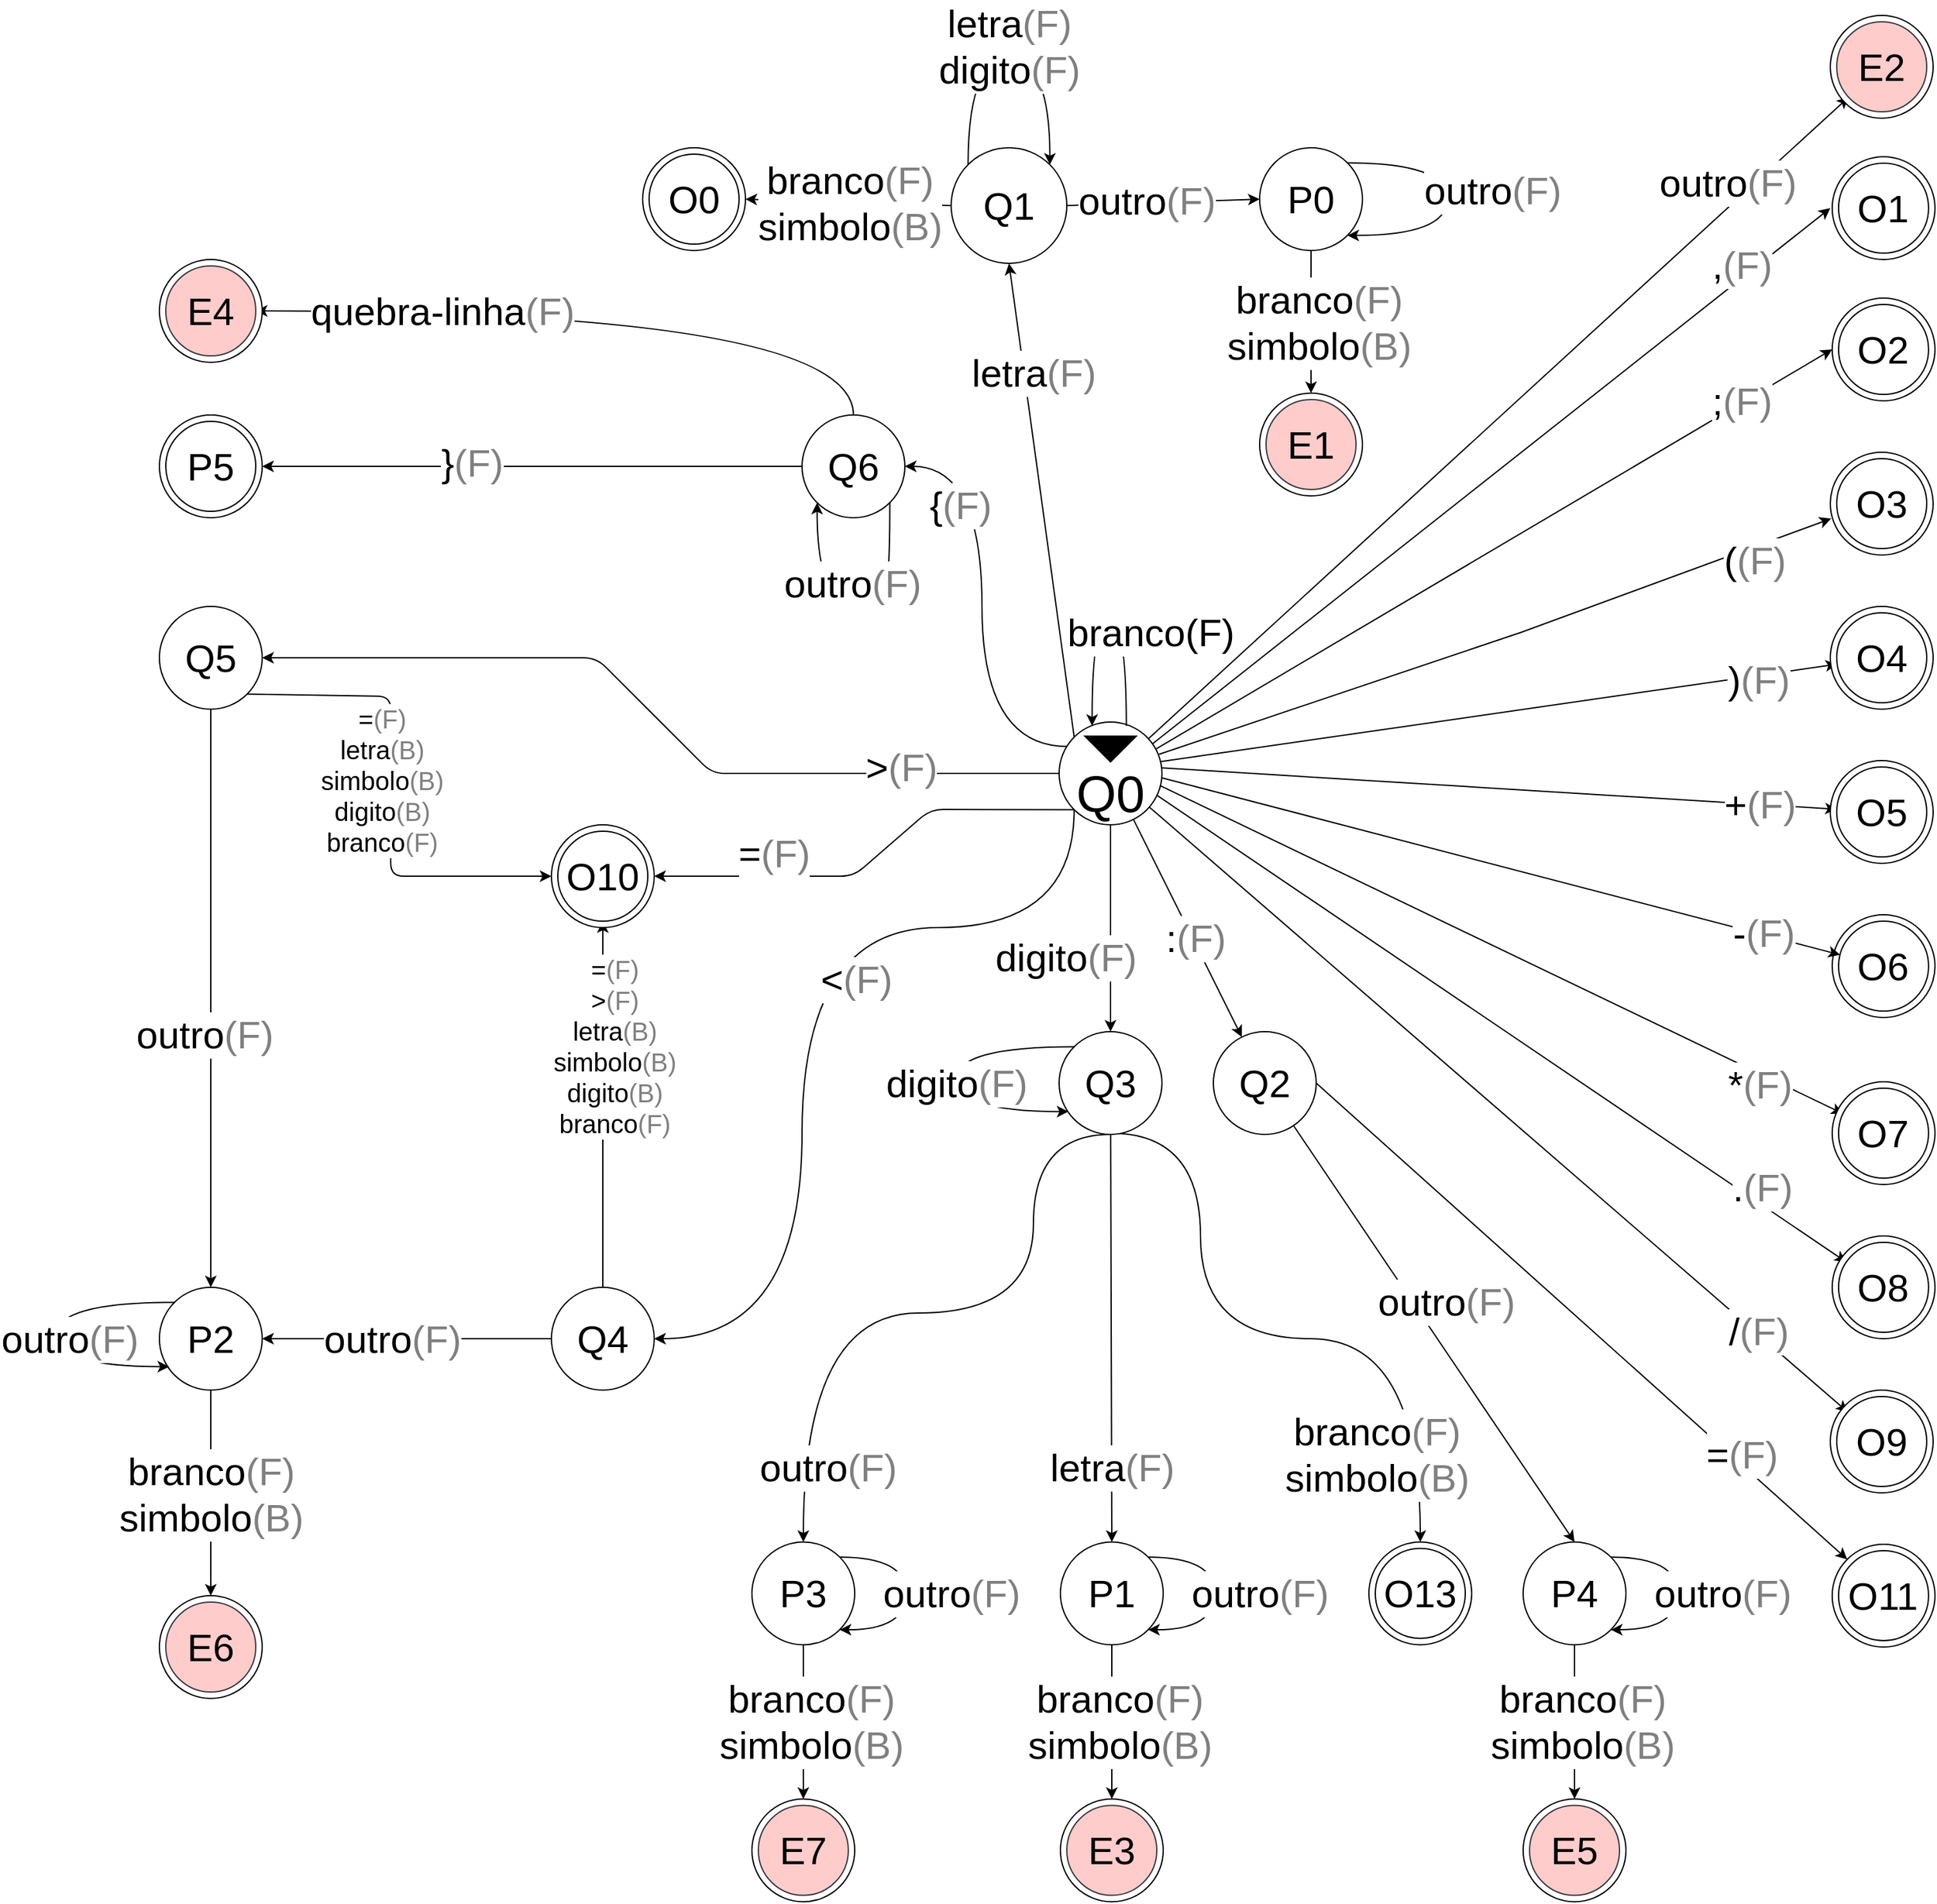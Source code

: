 <mxfile>
    <diagram name="Page-1" id="HZf57WnRYS9ANRlHpjQ9">
        <mxGraphModel dx="2264" dy="1439" grid="1" gridSize="10" guides="1" tooltips="1" connect="1" arrows="1" fold="1" page="1" pageScale="1" pageWidth="850" pageHeight="1100" math="0" shadow="0">
            <root>
                <mxCell id="0"/>
                <mxCell id="1" parent="0"/>
                <mxCell id="hRH_3xxG4dmFuU2Zxp34-1" value="" style="group;fontSize=30;" parent="1" connectable="0" vertex="1">
                    <mxGeometry x="481.44" y="150" width="80" height="80" as="geometry"/>
                </mxCell>
                <mxCell id="hRH_3xxG4dmFuU2Zxp34-2" value="" style="ellipse;whiteSpace=wrap;html=1;aspect=fixed;fontSize=30;" parent="hRH_3xxG4dmFuU2Zxp34-1" vertex="1">
                    <mxGeometry width="80" height="80" as="geometry"/>
                </mxCell>
                <mxCell id="hRH_3xxG4dmFuU2Zxp34-3" value="&lt;font style=&quot;font-size: 30px;&quot;&gt;O6&lt;/font&gt;" style="ellipse;whiteSpace=wrap;html=1;aspect=fixed;fontSize=30;" parent="hRH_3xxG4dmFuU2Zxp34-1" vertex="1">
                    <mxGeometry x="5" y="5" width="70" height="70" as="geometry"/>
                </mxCell>
                <mxCell id="hRH_3xxG4dmFuU2Zxp34-4" style="rounded=0;orthogonalLoop=1;jettySize=auto;html=1;fontSize=30;exitX=0.908;exitY=0.212;exitDx=0;exitDy=0;exitPerimeter=0;" parent="1" source="hRH_3xxG4dmFuU2Zxp34-53" edge="1">
                    <mxGeometry relative="1" as="geometry">
                        <mxPoint x="480" y="-400" as="targetPoint"/>
                    </mxGeometry>
                </mxCell>
                <mxCell id="hRH_3xxG4dmFuU2Zxp34-5" value="&lt;span style=&quot;font-size: 30px;&quot;&gt;,&lt;font color=&quot;#808080&quot;&gt;(F)&lt;/font&gt;&lt;/span&gt;" style="edgeLabel;html=1;align=center;verticalAlign=middle;resizable=0;points=[];fontFamily=Helvetica;fontSize=30;fontColor=default;" parent="hRH_3xxG4dmFuU2Zxp34-4" connectable="0" vertex="1">
                    <mxGeometry x="0.687" y="4" relative="1" as="geometry">
                        <mxPoint x="16" y="-18" as="offset"/>
                    </mxGeometry>
                </mxCell>
                <mxCell id="hRH_3xxG4dmFuU2Zxp34-6" value="" style="group;fontSize=30;" parent="1" connectable="0" vertex="1">
                    <mxGeometry x="481.44" y="-440" width="80" height="80" as="geometry"/>
                </mxCell>
                <mxCell id="hRH_3xxG4dmFuU2Zxp34-7" value="" style="ellipse;whiteSpace=wrap;html=1;aspect=fixed;fontSize=30;" parent="hRH_3xxG4dmFuU2Zxp34-6" vertex="1">
                    <mxGeometry width="80" height="80" as="geometry"/>
                </mxCell>
                <mxCell id="hRH_3xxG4dmFuU2Zxp34-8" value="&lt;font style=&quot;font-size: 30px;&quot;&gt;O1&lt;/font&gt;" style="ellipse;whiteSpace=wrap;html=1;aspect=fixed;fontSize=30;" parent="hRH_3xxG4dmFuU2Zxp34-6" vertex="1">
                    <mxGeometry x="5" y="5" width="70" height="70" as="geometry"/>
                </mxCell>
                <mxCell id="hRH_3xxG4dmFuU2Zxp34-9" style="shape=connector;rounded=0;orthogonalLoop=1;jettySize=auto;html=1;labelBackgroundColor=default;strokeColor=default;align=center;verticalAlign=middle;fontFamily=Helvetica;fontSize=30;fontColor=default;endArrow=classic;entryX=0;entryY=0.5;entryDx=0;entryDy=0;exitX=0.946;exitY=0.26;exitDx=0;exitDy=0;exitPerimeter=0;" parent="1" source="hRH_3xxG4dmFuU2Zxp34-53" target="hRH_3xxG4dmFuU2Zxp34-14" edge="1">
                    <mxGeometry relative="1" as="geometry"/>
                </mxCell>
                <mxCell id="hRH_3xxG4dmFuU2Zxp34-10" value=";&lt;font color=&quot;#808080&quot;&gt;(F)&lt;/font&gt;" style="edgeLabel;html=1;align=center;verticalAlign=middle;resizable=0;points=[];fontFamily=Helvetica;fontSize=30;fontColor=default;" parent="hRH_3xxG4dmFuU2Zxp34-9" connectable="0" vertex="1">
                    <mxGeometry x="0.748" y="2" relative="1" as="geometry">
                        <mxPoint x="-4" y="2" as="offset"/>
                    </mxGeometry>
                </mxCell>
                <mxCell id="hRH_3xxG4dmFuU2Zxp34-11" style="shape=connector;rounded=0;orthogonalLoop=1;jettySize=auto;html=1;labelBackgroundColor=default;strokeColor=default;align=center;verticalAlign=middle;fontFamily=Helvetica;fontSize=30;fontColor=default;endArrow=classic;entryX=0.008;entryY=0.646;entryDx=0;entryDy=0;entryPerimeter=0;exitX=0.972;exitY=0.314;exitDx=0;exitDy=0;exitPerimeter=0;" parent="1" source="hRH_3xxG4dmFuU2Zxp34-53" target="hRH_3xxG4dmFuU2Zxp34-21" edge="1">
                    <mxGeometry relative="1" as="geometry">
                        <Array as="points">
                            <mxPoint x="240" y="-70"/>
                        </Array>
                    </mxGeometry>
                </mxCell>
                <mxCell id="hRH_3xxG4dmFuU2Zxp34-12" value="(&lt;font color=&quot;#808080&quot;&gt;(F)&lt;/font&gt;" style="edgeLabel;html=1;align=center;verticalAlign=middle;resizable=0;points=[];fontFamily=Helvetica;fontSize=30;fontColor=default;" parent="hRH_3xxG4dmFuU2Zxp34-11" connectable="0" vertex="1">
                    <mxGeometry x="0.743" y="1" relative="1" as="geometry">
                        <mxPoint x="7" y="8" as="offset"/>
                    </mxGeometry>
                </mxCell>
                <mxCell id="hRH_3xxG4dmFuU2Zxp34-13" value="" style="group;fontSize=30;" parent="1" connectable="0" vertex="1">
                    <mxGeometry x="481.44" y="-330" width="80" height="80" as="geometry"/>
                </mxCell>
                <mxCell id="hRH_3xxG4dmFuU2Zxp34-14" value="" style="ellipse;whiteSpace=wrap;html=1;aspect=fixed;fontSize=30;" parent="hRH_3xxG4dmFuU2Zxp34-13" vertex="1">
                    <mxGeometry width="80" height="80" as="geometry"/>
                </mxCell>
                <mxCell id="hRH_3xxG4dmFuU2Zxp34-15" value="&lt;font style=&quot;font-size: 30px;&quot;&gt;O2&lt;/font&gt;" style="ellipse;whiteSpace=wrap;html=1;aspect=fixed;fontSize=30;" parent="hRH_3xxG4dmFuU2Zxp34-13" vertex="1">
                    <mxGeometry x="5" y="5" width="70" height="70" as="geometry"/>
                </mxCell>
                <mxCell id="hRH_3xxG4dmFuU2Zxp34-16" style="shape=connector;rounded=0;orthogonalLoop=1;jettySize=auto;html=1;labelBackgroundColor=default;strokeColor=default;align=center;verticalAlign=middle;fontFamily=Helvetica;fontSize=30;fontColor=default;endArrow=classic;exitX=0.992;exitY=0.384;exitDx=0;exitDy=0;exitPerimeter=0;" parent="1" source="hRH_3xxG4dmFuU2Zxp34-53" target="hRH_3xxG4dmFuU2Zxp34-29" edge="1">
                    <mxGeometry relative="1" as="geometry"/>
                </mxCell>
                <mxCell id="hRH_3xxG4dmFuU2Zxp34-17" value=")&lt;font color=&quot;#808080&quot;&gt;(F)&lt;/font&gt;" style="edgeLabel;html=1;align=center;verticalAlign=middle;resizable=0;points=[];fontFamily=Helvetica;fontSize=30;fontColor=default;" parent="hRH_3xxG4dmFuU2Zxp34-16" connectable="0" vertex="1">
                    <mxGeometry x="0.734" y="5" relative="1" as="geometry">
                        <mxPoint x="9" y="7" as="offset"/>
                    </mxGeometry>
                </mxCell>
                <mxCell id="hRH_3xxG4dmFuU2Zxp34-18" style="shape=connector;rounded=0;orthogonalLoop=1;jettySize=auto;html=1;labelBackgroundColor=default;strokeColor=default;align=center;verticalAlign=middle;fontFamily=Helvetica;fontSize=30;fontColor=default;endArrow=classic;exitX=0.992;exitY=0.446;exitDx=0;exitDy=0;exitPerimeter=0;" parent="1" source="hRH_3xxG4dmFuU2Zxp34-53" target="hRH_3xxG4dmFuU2Zxp34-36" edge="1">
                    <mxGeometry relative="1" as="geometry"/>
                </mxCell>
                <mxCell id="hRH_3xxG4dmFuU2Zxp34-19" value="+&lt;font color=&quot;#808080&quot;&gt;(F)&lt;/font&gt;" style="edgeLabel;html=1;align=center;verticalAlign=middle;resizable=0;points=[];fontFamily=Helvetica;fontSize=30;fontColor=default;" parent="hRH_3xxG4dmFuU2Zxp34-18" connectable="0" vertex="1">
                    <mxGeometry x="0.781" y="1" relative="1" as="geometry">
                        <mxPoint x="-3" as="offset"/>
                    </mxGeometry>
                </mxCell>
                <mxCell id="hRH_3xxG4dmFuU2Zxp34-20" value="" style="group;fontSize=30;" parent="1" connectable="0" vertex="1">
                    <mxGeometry x="480" y="-210" width="80" height="80" as="geometry"/>
                </mxCell>
                <mxCell id="hRH_3xxG4dmFuU2Zxp34-21" value="" style="ellipse;whiteSpace=wrap;html=1;aspect=fixed;fontSize=30;" parent="hRH_3xxG4dmFuU2Zxp34-20" vertex="1">
                    <mxGeometry width="80" height="80" as="geometry"/>
                </mxCell>
                <mxCell id="hRH_3xxG4dmFuU2Zxp34-22" value="&lt;font style=&quot;font-size: 30px;&quot;&gt;O3&lt;/font&gt;" style="ellipse;whiteSpace=wrap;html=1;aspect=fixed;fontSize=30;" parent="hRH_3xxG4dmFuU2Zxp34-20" vertex="1">
                    <mxGeometry x="5" y="5" width="70" height="70" as="geometry"/>
                </mxCell>
                <mxCell id="hRH_3xxG4dmFuU2Zxp34-23" style="shape=connector;rounded=0;orthogonalLoop=1;jettySize=auto;html=1;labelBackgroundColor=default;strokeColor=default;align=center;verticalAlign=middle;fontFamily=Helvetica;fontSize=30;fontColor=default;endArrow=classic;exitX=0.996;exitY=0.542;exitDx=0;exitDy=0;exitPerimeter=0;" parent="1" source="hRH_3xxG4dmFuU2Zxp34-53" target="hRH_3xxG4dmFuU2Zxp34-3" edge="1">
                    <mxGeometry relative="1" as="geometry"/>
                </mxCell>
                <mxCell id="hRH_3xxG4dmFuU2Zxp34-24" value="-&lt;font color=&quot;#808080&quot;&gt;(F)&lt;/font&gt;" style="edgeLabel;html=1;align=center;verticalAlign=middle;resizable=0;points=[];fontFamily=Helvetica;fontSize=30;fontColor=default;" parent="hRH_3xxG4dmFuU2Zxp34-23" connectable="0" vertex="1">
                    <mxGeometry x="0.795" y="-3" relative="1" as="geometry">
                        <mxPoint x="-5" y="-6" as="offset"/>
                    </mxGeometry>
                </mxCell>
                <mxCell id="hRH_3xxG4dmFuU2Zxp34-25" style="edgeStyle=none;shape=connector;rounded=0;orthogonalLoop=1;jettySize=auto;html=1;labelBackgroundColor=default;strokeColor=default;align=center;verticalAlign=middle;fontFamily=Helvetica;fontSize=30;fontColor=default;endArrow=classic;exitX=0.984;exitY=0.62;exitDx=0;exitDy=0;exitPerimeter=0;" parent="1" source="hRH_3xxG4dmFuU2Zxp34-53" target="hRH_3xxG4dmFuU2Zxp34-56" edge="1">
                    <mxGeometry relative="1" as="geometry">
                        <Array as="points"/>
                    </mxGeometry>
                </mxCell>
                <mxCell id="hRH_3xxG4dmFuU2Zxp34-26" value="*&lt;font color=&quot;#808080&quot;&gt;(F)&lt;/font&gt;" style="edgeLabel;html=1;align=center;verticalAlign=middle;resizable=0;points=[];fontFamily=Helvetica;fontSize=30;fontColor=default;" parent="hRH_3xxG4dmFuU2Zxp34-25" connectable="0" vertex="1">
                    <mxGeometry x="0.787" y="-2" relative="1" as="geometry">
                        <mxPoint x="-8" y="2" as="offset"/>
                    </mxGeometry>
                </mxCell>
                <mxCell id="hRH_3xxG4dmFuU2Zxp34-27" value="" style="group;fontSize=30;" parent="1" connectable="0" vertex="1">
                    <mxGeometry x="480.0" y="-90" width="80" height="80" as="geometry"/>
                </mxCell>
                <mxCell id="hRH_3xxG4dmFuU2Zxp34-28" value="" style="ellipse;whiteSpace=wrap;html=1;aspect=fixed;fontSize=30;" parent="hRH_3xxG4dmFuU2Zxp34-27" vertex="1">
                    <mxGeometry width="80" height="80" as="geometry"/>
                </mxCell>
                <mxCell id="hRH_3xxG4dmFuU2Zxp34-29" value="&lt;font style=&quot;font-size: 30px;&quot;&gt;O4&lt;/font&gt;" style="ellipse;whiteSpace=wrap;html=1;aspect=fixed;fontSize=30;" parent="hRH_3xxG4dmFuU2Zxp34-27" vertex="1">
                    <mxGeometry x="5" y="5" width="70" height="70" as="geometry"/>
                </mxCell>
                <mxCell id="hRH_3xxG4dmFuU2Zxp34-30" style="shape=connector;rounded=0;orthogonalLoop=1;jettySize=auto;html=1;labelBackgroundColor=default;strokeColor=default;align=center;verticalAlign=middle;fontFamily=Helvetica;fontSize=30;fontColor=default;endArrow=classic;exitX=0.95;exitY=0.712;exitDx=0;exitDy=0;exitPerimeter=0;" parent="1" source="hRH_3xxG4dmFuU2Zxp34-53" target="hRH_3xxG4dmFuU2Zxp34-59" edge="1">
                    <mxGeometry relative="1" as="geometry"/>
                </mxCell>
                <mxCell id="hRH_3xxG4dmFuU2Zxp34-31" value=".&lt;font color=&quot;#808080&quot;&gt;(F)&lt;/font&gt;" style="edgeLabel;html=1;align=center;verticalAlign=middle;resizable=0;points=[];fontFamily=Helvetica;fontSize=30;fontColor=default;" parent="hRH_3xxG4dmFuU2Zxp34-30" connectable="0" vertex="1">
                    <mxGeometry x="0.809" y="1" relative="1" as="geometry">
                        <mxPoint x="-15" y="-23" as="offset"/>
                    </mxGeometry>
                </mxCell>
                <mxCell id="hRH_3xxG4dmFuU2Zxp34-32" style="edgeStyle=none;shape=connector;rounded=0;orthogonalLoop=1;jettySize=auto;html=1;labelBackgroundColor=default;strokeColor=default;align=center;verticalAlign=middle;fontFamily=Helvetica;fontSize=30;fontColor=default;endArrow=classic;" parent="1" source="hRH_3xxG4dmFuU2Zxp34-53" target="hRH_3xxG4dmFuU2Zxp34-62" edge="1">
                    <mxGeometry relative="1" as="geometry"/>
                </mxCell>
                <mxCell id="hRH_3xxG4dmFuU2Zxp34-33" value="&lt;font style=&quot;font-size: 30px;&quot;&gt;/&lt;font color=&quot;#808080&quot;&gt;(F)&lt;/font&gt;&lt;/font&gt;" style="edgeLabel;html=1;align=center;verticalAlign=middle;resizable=0;points=[];fontFamily=Helvetica;fontSize=30;fontColor=default;" parent="hRH_3xxG4dmFuU2Zxp34-32" connectable="0" vertex="1">
                    <mxGeometry x="0.812" y="-4" relative="1" as="geometry">
                        <mxPoint x="-16" y="-22" as="offset"/>
                    </mxGeometry>
                </mxCell>
                <mxCell id="hRH_3xxG4dmFuU2Zxp34-34" value="" style="group;fontSize=30;" parent="1" connectable="0" vertex="1">
                    <mxGeometry x="480.0" y="30" width="80" height="80" as="geometry"/>
                </mxCell>
                <mxCell id="hRH_3xxG4dmFuU2Zxp34-35" value="" style="ellipse;whiteSpace=wrap;html=1;aspect=fixed;fontSize=30;" parent="hRH_3xxG4dmFuU2Zxp34-34" vertex="1">
                    <mxGeometry width="80" height="80" as="geometry"/>
                </mxCell>
                <mxCell id="hRH_3xxG4dmFuU2Zxp34-36" value="&lt;font style=&quot;font-size: 30px;&quot;&gt;O5&lt;/font&gt;" style="ellipse;whiteSpace=wrap;html=1;aspect=fixed;fontSize=30;" parent="hRH_3xxG4dmFuU2Zxp34-34" vertex="1">
                    <mxGeometry x="5" y="5" width="70" height="70" as="geometry"/>
                </mxCell>
                <mxCell id="hRH_3xxG4dmFuU2Zxp34-39" style="edgeStyle=none;shape=connector;rounded=0;orthogonalLoop=1;jettySize=auto;html=1;labelBackgroundColor=default;strokeColor=default;align=center;verticalAlign=middle;fontFamily=Helvetica;fontSize=30;fontColor=default;endArrow=classic;" parent="1" source="hRH_3xxG4dmFuU2Zxp34-53" target="hRH_3xxG4dmFuU2Zxp34-79" edge="1">
                    <mxGeometry relative="1" as="geometry">
                        <Array as="points"/>
                    </mxGeometry>
                </mxCell>
                <mxCell id="rPFtminYuq1l1gVBpP5x-13" value=":&lt;span style=&quot;color: rgb(128, 128, 128);&quot;&gt;(F)&lt;/span&gt;" style="edgeLabel;html=1;align=center;verticalAlign=middle;resizable=0;points=[];fontSize=30;" parent="hRH_3xxG4dmFuU2Zxp34-39" connectable="0" vertex="1">
                    <mxGeometry x="0.099" y="2" relative="1" as="geometry">
                        <mxPoint as="offset"/>
                    </mxGeometry>
                </mxCell>
                <mxCell id="hRH_3xxG4dmFuU2Zxp34-41" style="edgeStyle=none;shape=connector;rounded=0;orthogonalLoop=1;jettySize=auto;html=1;labelBackgroundColor=default;strokeColor=default;align=center;verticalAlign=middle;fontFamily=Helvetica;fontSize=30;fontColor=default;endArrow=classic;" parent="1" source="hRH_3xxG4dmFuU2Zxp34-53" target="hRH_3xxG4dmFuU2Zxp34-82" edge="1">
                    <mxGeometry relative="1" as="geometry"/>
                </mxCell>
                <mxCell id="hRH_3xxG4dmFuU2Zxp34-42" value="digito&lt;font color=&quot;#808080&quot;&gt;(F)&lt;/font&gt;" style="edgeLabel;html=1;align=center;verticalAlign=middle;resizable=0;points=[];fontFamily=Helvetica;fontSize=30;fontColor=default;" parent="hRH_3xxG4dmFuU2Zxp34-41" connectable="0" vertex="1">
                    <mxGeometry x="0.644" y="-2" relative="1" as="geometry">
                        <mxPoint x="-33" y="-30" as="offset"/>
                    </mxGeometry>
                </mxCell>
                <mxCell id="hRH_3xxG4dmFuU2Zxp34-43" style="edgeStyle=orthogonalEdgeStyle;shape=connector;rounded=0;orthogonalLoop=1;jettySize=auto;html=1;labelBackgroundColor=default;strokeColor=default;align=center;verticalAlign=middle;fontFamily=Helvetica;fontSize=30;fontColor=default;endArrow=classic;entryX=1;entryY=0.5;entryDx=0;entryDy=0;curved=1;exitX=0.081;exitY=0.238;exitDx=0;exitDy=0;exitPerimeter=0;" parent="1" source="hRH_3xxG4dmFuU2Zxp34-53" target="hRH_3xxG4dmFuU2Zxp34-118" edge="1">
                    <mxGeometry relative="1" as="geometry">
                        <mxPoint x="-138.607" y="-5.041" as="sourcePoint"/>
                    </mxGeometry>
                </mxCell>
                <mxCell id="hRH_3xxG4dmFuU2Zxp34-44" value="{&lt;font style=&quot;font-size: 30px;&quot;&gt;&lt;font color=&quot;#808080&quot;&gt;(F)&lt;/font&gt;&lt;/font&gt;" style="edgeLabel;html=1;align=center;verticalAlign=middle;resizable=0;points=[];fontFamily=Helvetica;fontSize=30;fontColor=default;" parent="hRH_3xxG4dmFuU2Zxp34-43" connectable="0" vertex="1">
                    <mxGeometry x="0.217" y="1" relative="1" as="geometry">
                        <mxPoint x="-16" y="-45" as="offset"/>
                    </mxGeometry>
                </mxCell>
                <mxCell id="hRH_3xxG4dmFuU2Zxp34-45" style="shape=connector;rounded=1;orthogonalLoop=1;jettySize=auto;html=1;labelBackgroundColor=default;strokeColor=default;align=center;verticalAlign=middle;fontFamily=Helvetica;fontSize=30;fontColor=default;endArrow=classic;entryX=1;entryY=0.5;entryDx=0;entryDy=0;exitX=0;exitY=0.5;exitDx=0;exitDy=0;sourcePerimeterSpacing=0;flowAnimation=0;shadow=0;curved=0;" parent="1" source="hRH_3xxG4dmFuU2Zxp34-53" target="hRH_3xxG4dmFuU2Zxp34-115" edge="1">
                    <mxGeometry relative="1" as="geometry">
                        <mxPoint x="-742" y="-18" as="targetPoint"/>
                        <Array as="points">
                            <mxPoint x="-390" y="40"/>
                            <mxPoint x="-480" y="-50"/>
                        </Array>
                    </mxGeometry>
                </mxCell>
                <mxCell id="hRH_3xxG4dmFuU2Zxp34-46" value="&amp;gt;&lt;font style=&quot;font-size: 30px;&quot;&gt;&lt;font color=&quot;#808080&quot;&gt;(F)&lt;/font&gt;&lt;/font&gt;" style="edgeLabel;html=1;align=center;verticalAlign=middle;resizable=0;points=[];fontFamily=Helvetica;fontSize=30;fontColor=default;" parent="hRH_3xxG4dmFuU2Zxp34-45" connectable="0" vertex="1">
                    <mxGeometry x="0.415" y="5" relative="1" as="geometry">
                        <mxPoint x="304" y="80" as="offset"/>
                    </mxGeometry>
                </mxCell>
                <mxCell id="hRH_3xxG4dmFuU2Zxp34-47" style="edgeStyle=orthogonalEdgeStyle;shape=connector;rounded=0;orthogonalLoop=1;jettySize=auto;html=1;entryX=1;entryY=0.5;entryDx=0;entryDy=0;labelBackgroundColor=default;strokeColor=default;align=center;verticalAlign=middle;fontFamily=Helvetica;fontSize=30;fontColor=default;endArrow=classic;elbow=vertical;curved=1;exitX=0;exitY=1;exitDx=0;exitDy=0;" parent="1" source="hRH_3xxG4dmFuU2Zxp34-53" target="hRH_3xxG4dmFuU2Zxp34-110" edge="1">
                    <mxGeometry relative="1" as="geometry">
                        <Array as="points">
                            <mxPoint x="-108" y="160"/>
                            <mxPoint x="-320" y="160"/>
                            <mxPoint x="-320" y="480"/>
                        </Array>
                    </mxGeometry>
                </mxCell>
                <mxCell id="hRH_3xxG4dmFuU2Zxp34-48" value="&amp;lt;&lt;span style=&quot;color: rgb(128, 128, 128);&quot;&gt;(F)&lt;/span&gt;" style="edgeLabel;html=1;align=center;verticalAlign=middle;resizable=0;points=[];fontFamily=Helvetica;fontSize=30;fontColor=default;" parent="hRH_3xxG4dmFuU2Zxp34-47" connectable="0" vertex="1">
                    <mxGeometry x="0.715" y="-5" relative="1" as="geometry">
                        <mxPoint x="51" y="-275" as="offset"/>
                    </mxGeometry>
                </mxCell>
                <mxCell id="hRH_3xxG4dmFuU2Zxp34-49" style="shape=connector;rounded=0;orthogonalLoop=1;jettySize=auto;html=1;labelBackgroundColor=default;strokeColor=default;align=center;verticalAlign=middle;fontFamily=Helvetica;fontSize=30;fontColor=default;endArrow=classic;" parent="1" source="hRH_3xxG4dmFuU2Zxp34-53" target="hRH_3xxG4dmFuU2Zxp34-103" edge="1">
                    <mxGeometry relative="1" as="geometry">
                        <mxPoint x="-40" y="40" as="sourcePoint"/>
                    </mxGeometry>
                </mxCell>
                <mxCell id="hRH_3xxG4dmFuU2Zxp34-50" value="outro&lt;font color=&quot;#808080&quot;&gt;(F)&lt;/font&gt;" style="edgeLabel;html=1;align=center;verticalAlign=middle;resizable=0;points=[];fontFamily=Helvetica;fontSize=30;fontColor=default;" parent="hRH_3xxG4dmFuU2Zxp34-49" connectable="0" vertex="1">
                    <mxGeometry x="-0.13" y="-3" relative="1" as="geometry">
                        <mxPoint x="211" y="-218" as="offset"/>
                    </mxGeometry>
                </mxCell>
                <mxCell id="hRH_3xxG4dmFuU2Zxp34-51" style="shape=connector;rounded=0;orthogonalLoop=1;jettySize=auto;html=1;labelBackgroundColor=default;strokeColor=default;align=center;verticalAlign=middle;fontFamily=Helvetica;fontSize=30;fontColor=default;endArrow=classic;exitX=0;exitY=0;exitDx=0;exitDy=0;entryX=0.5;entryY=1;entryDx=0;entryDy=0;" parent="1" source="hRH_3xxG4dmFuU2Zxp34-53" target="hRH_3xxG4dmFuU2Zxp34-124" edge="1">
                    <mxGeometry relative="1" as="geometry"/>
                </mxCell>
                <mxCell id="hRH_3xxG4dmFuU2Zxp34-52" value="letra&lt;font color=&quot;#808080&quot;&gt;(F)&lt;/font&gt;" style="edgeLabel;html=1;align=center;verticalAlign=middle;resizable=0;points=[];fontFamily=Helvetica;fontSize=30;fontColor=default;" parent="hRH_3xxG4dmFuU2Zxp34-51" connectable="0" vertex="1">
                    <mxGeometry x="0.463" y="-5" relative="1" as="geometry">
                        <mxPoint y="-13" as="offset"/>
                    </mxGeometry>
                </mxCell>
                <mxCell id="hRH_3xxG4dmFuU2Zxp34-53" value="" style="ellipse;whiteSpace=wrap;html=1;aspect=fixed;fontSize=30;" parent="1" vertex="1">
                    <mxGeometry x="-120" width="80" height="80" as="geometry"/>
                </mxCell>
                <mxCell id="hRH_3xxG4dmFuU2Zxp34-54" value="" style="group;fontSize=30;" parent="1" connectable="0" vertex="1">
                    <mxGeometry x="481.44" y="280" width="80" height="80" as="geometry"/>
                </mxCell>
                <mxCell id="hRH_3xxG4dmFuU2Zxp34-55" value="" style="ellipse;whiteSpace=wrap;html=1;aspect=fixed;fontSize=30;" parent="hRH_3xxG4dmFuU2Zxp34-54" vertex="1">
                    <mxGeometry width="80" height="80" as="geometry"/>
                </mxCell>
                <mxCell id="hRH_3xxG4dmFuU2Zxp34-56" value="&lt;font style=&quot;font-size: 30px;&quot;&gt;O7&lt;/font&gt;" style="ellipse;whiteSpace=wrap;html=1;aspect=fixed;fontSize=30;" parent="hRH_3xxG4dmFuU2Zxp34-54" vertex="1">
                    <mxGeometry x="5" y="5" width="70" height="70" as="geometry"/>
                </mxCell>
                <mxCell id="hRH_3xxG4dmFuU2Zxp34-57" value="" style="group;fontSize=30;" parent="1" connectable="0" vertex="1">
                    <mxGeometry x="481.44" y="400" width="80" height="80" as="geometry"/>
                </mxCell>
                <mxCell id="hRH_3xxG4dmFuU2Zxp34-58" value="" style="ellipse;whiteSpace=wrap;html=1;aspect=fixed;fontSize=30;" parent="hRH_3xxG4dmFuU2Zxp34-57" vertex="1">
                    <mxGeometry width="80" height="80" as="geometry"/>
                </mxCell>
                <mxCell id="hRH_3xxG4dmFuU2Zxp34-59" value="&lt;font style=&quot;font-size: 30px;&quot;&gt;O8&lt;/font&gt;" style="ellipse;whiteSpace=wrap;html=1;aspect=fixed;fontSize=30;" parent="hRH_3xxG4dmFuU2Zxp34-57" vertex="1">
                    <mxGeometry x="5" y="5" width="70" height="70" as="geometry"/>
                </mxCell>
                <mxCell id="hRH_3xxG4dmFuU2Zxp34-60" value="" style="group;fontSize=30;" parent="1" connectable="0" vertex="1">
                    <mxGeometry x="480.0" y="520" width="80" height="80" as="geometry"/>
                </mxCell>
                <mxCell id="hRH_3xxG4dmFuU2Zxp34-61" value="" style="ellipse;whiteSpace=wrap;html=1;aspect=fixed;fontSize=30;" parent="hRH_3xxG4dmFuU2Zxp34-60" vertex="1">
                    <mxGeometry width="80" height="80" as="geometry"/>
                </mxCell>
                <mxCell id="hRH_3xxG4dmFuU2Zxp34-62" value="&lt;font style=&quot;font-size: 30px;&quot;&gt;O9&lt;/font&gt;" style="ellipse;whiteSpace=wrap;html=1;aspect=fixed;fontSize=30;" parent="hRH_3xxG4dmFuU2Zxp34-60" vertex="1">
                    <mxGeometry x="5" y="5" width="70" height="70" as="geometry"/>
                </mxCell>
                <mxCell id="hRH_3xxG4dmFuU2Zxp34-66" value="" style="group;fontSize=30;" parent="1" connectable="0" vertex="1">
                    <mxGeometry x="481.44" y="640" width="80" height="80" as="geometry"/>
                </mxCell>
                <mxCell id="hRH_3xxG4dmFuU2Zxp34-67" value="" style="ellipse;whiteSpace=wrap;html=1;aspect=fixed;fontSize=30;" parent="hRH_3xxG4dmFuU2Zxp34-66" vertex="1">
                    <mxGeometry width="80" height="80" as="geometry"/>
                </mxCell>
                <mxCell id="hRH_3xxG4dmFuU2Zxp34-68" value="&lt;font style=&quot;font-size: 30px;&quot;&gt;O11&lt;/font&gt;" style="ellipse;whiteSpace=wrap;html=1;aspect=fixed;fontSize=30;" parent="hRH_3xxG4dmFuU2Zxp34-66" vertex="1">
                    <mxGeometry x="5" y="5" width="70" height="70" as="geometry"/>
                </mxCell>
                <mxCell id="hRH_3xxG4dmFuU2Zxp34-72" value="" style="group;fontSize=30;" parent="1" connectable="0" vertex="1">
                    <mxGeometry x="121" y="638.23" width="90" height="80" as="geometry"/>
                </mxCell>
                <mxCell id="hRH_3xxG4dmFuU2Zxp34-73" value="" style="ellipse;whiteSpace=wrap;html=1;aspect=fixed;fontSize=30;" parent="hRH_3xxG4dmFuU2Zxp34-72" vertex="1">
                    <mxGeometry width="80" height="80" as="geometry"/>
                </mxCell>
                <mxCell id="hRH_3xxG4dmFuU2Zxp34-74" value="&lt;font style=&quot;font-size: 30px;&quot;&gt;O13&lt;/font&gt;" style="ellipse;whiteSpace=wrap;html=1;aspect=fixed;fontSize=30;" parent="hRH_3xxG4dmFuU2Zxp34-72" vertex="1">
                    <mxGeometry x="5" y="5" width="70" height="70" as="geometry"/>
                </mxCell>
                <mxCell id="hRH_3xxG4dmFuU2Zxp34-75" style="shape=connector;rounded=0;orthogonalLoop=1;jettySize=auto;html=1;labelBackgroundColor=default;strokeColor=default;align=center;verticalAlign=middle;fontFamily=Helvetica;fontSize=30;fontColor=default;endArrow=classic;entryX=0.5;entryY=0;entryDx=0;entryDy=0;" parent="1" source="hRH_3xxG4dmFuU2Zxp34-79" target="JwIxzNKQkhfYr9IwNNJS-54" edge="1">
                    <mxGeometry relative="1" as="geometry">
                        <mxPoint x="160" y="600" as="targetPoint"/>
                    </mxGeometry>
                </mxCell>
                <mxCell id="hRH_3xxG4dmFuU2Zxp34-76" value="outro&lt;font color=&quot;#808080&quot;&gt;(F)&lt;/font&gt;" style="edgeLabel;html=1;align=center;verticalAlign=middle;resizable=0;points=[];fontFamily=Helvetica;fontSize=30;fontColor=default;" parent="hRH_3xxG4dmFuU2Zxp34-75" connectable="0" vertex="1">
                    <mxGeometry x="0.337" y="1" relative="1" as="geometry">
                        <mxPoint x="-29" y="-80" as="offset"/>
                    </mxGeometry>
                </mxCell>
                <mxCell id="hRH_3xxG4dmFuU2Zxp34-77" style="edgeStyle=none;shape=connector;rounded=0;orthogonalLoop=1;jettySize=auto;html=1;entryX=0;entryY=0;entryDx=0;entryDy=0;labelBackgroundColor=default;strokeColor=default;align=center;verticalAlign=middle;fontFamily=Helvetica;fontSize=30;fontColor=default;endArrow=classic;exitX=1;exitY=0.5;exitDx=0;exitDy=0;" parent="1" source="hRH_3xxG4dmFuU2Zxp34-79" target="hRH_3xxG4dmFuU2Zxp34-67" edge="1">
                    <mxGeometry relative="1" as="geometry">
                        <Array as="points"/>
                    </mxGeometry>
                </mxCell>
                <mxCell id="eZyt4UfJtbHupF0pN6ky-4" value="&lt;font style=&quot;font-size: 30px;&quot;&gt;=&lt;font color=&quot;#808080&quot;&gt;(F)&lt;/font&gt;&lt;/font&gt;" style="edgeLabel;html=1;align=center;verticalAlign=middle;resizable=0;points=[];" parent="hRH_3xxG4dmFuU2Zxp34-77" connectable="0" vertex="1">
                    <mxGeometry x="0.195" y="-2" relative="1" as="geometry">
                        <mxPoint x="85" y="66" as="offset"/>
                    </mxGeometry>
                </mxCell>
                <mxCell id="hRH_3xxG4dmFuU2Zxp34-79" value="&lt;font style=&quot;font-size: 30px;&quot;&gt;Q2&lt;/font&gt;" style="ellipse;whiteSpace=wrap;html=1;aspect=fixed;fontSize=30;" parent="1" vertex="1">
                    <mxGeometry y="241" width="80" height="80" as="geometry"/>
                </mxCell>
                <mxCell id="hRH_3xxG4dmFuU2Zxp34-80" style="edgeStyle=orthogonalEdgeStyle;shape=connector;rounded=0;orthogonalLoop=1;jettySize=auto;html=1;entryX=0.5;entryY=0;entryDx=0;entryDy=0;labelBackgroundColor=default;strokeColor=default;align=center;verticalAlign=middle;fontFamily=Helvetica;fontSize=30;fontColor=default;endArrow=classic;curved=1;" parent="1" target="hRH_3xxG4dmFuU2Zxp34-73" edge="1">
                    <mxGeometry relative="1" as="geometry">
                        <Array as="points">
                            <mxPoint x="-10" y="320"/>
                            <mxPoint x="-10" y="480"/>
                            <mxPoint x="161" y="480"/>
                        </Array>
                        <mxPoint x="-80" y="320" as="sourcePoint"/>
                    </mxGeometry>
                </mxCell>
                <mxCell id="hRH_3xxG4dmFuU2Zxp34-81" value="branco&lt;font color=&quot;#808080&quot;&gt;(F)&lt;br style=&quot;font-size: 30px;&quot;&gt;&lt;/font&gt;&lt;div style=&quot;font-size: 30px;&quot;&gt;simbolo&lt;font color=&quot;#808080&quot;&gt;(B)&lt;/font&gt;&lt;/div&gt;" style="edgeLabel;html=1;align=center;verticalAlign=middle;resizable=0;points=[];fontFamily=Helvetica;fontSize=30;fontColor=default;" parent="hRH_3xxG4dmFuU2Zxp34-80" connectable="0" vertex="1">
                    <mxGeometry x="0.085" y="-2" relative="1" as="geometry">
                        <mxPoint x="63" y="88" as="offset"/>
                    </mxGeometry>
                </mxCell>
                <mxCell id="hRH_3xxG4dmFuU2Zxp34-82" value="&lt;font style=&quot;font-size: 30px;&quot;&gt;Q3&lt;/font&gt;" style="ellipse;whiteSpace=wrap;html=1;aspect=fixed;fontSize=30;" parent="1" vertex="1">
                    <mxGeometry x="-120" y="241" width="80" height="80" as="geometry"/>
                </mxCell>
                <mxCell id="hRH_3xxG4dmFuU2Zxp34-101" value="" style="group;fontSize=30;" parent="1" connectable="0" vertex="1">
                    <mxGeometry x="480" y="-550" width="80" height="80" as="geometry"/>
                </mxCell>
                <mxCell id="hRH_3xxG4dmFuU2Zxp34-102" value="" style="ellipse;whiteSpace=wrap;html=1;aspect=fixed;fontSize=30;" parent="hRH_3xxG4dmFuU2Zxp34-101" vertex="1">
                    <mxGeometry width="80" height="80" as="geometry"/>
                </mxCell>
                <mxCell id="hRH_3xxG4dmFuU2Zxp34-103" value="&lt;font style=&quot;font-size: 30px;&quot;&gt;E2&lt;/font&gt;" style="ellipse;whiteSpace=wrap;html=1;aspect=fixed;fontSize=30;fillColor=#ffcccc;strokeColor=#36393d;" parent="hRH_3xxG4dmFuU2Zxp34-101" vertex="1">
                    <mxGeometry x="5" y="5" width="70" height="70" as="geometry"/>
                </mxCell>
                <mxCell id="hRH_3xxG4dmFuU2Zxp34-108" style="shape=connector;rounded=0;orthogonalLoop=1;jettySize=auto;html=1;labelBackgroundColor=default;strokeColor=default;align=center;verticalAlign=middle;fontFamily=Helvetica;fontSize=30;fontColor=default;endArrow=classic;entryX=1;entryY=0.5;entryDx=0;entryDy=0;" parent="1" source="hRH_3xxG4dmFuU2Zxp34-110" target="JwIxzNKQkhfYr9IwNNJS-36" edge="1">
                    <mxGeometry relative="1" as="geometry">
                        <mxPoint x="-656.705" y="613.879" as="targetPoint"/>
                    </mxGeometry>
                </mxCell>
                <mxCell id="eZyt4UfJtbHupF0pN6ky-10" value="&lt;span style=&quot;font-size: 30px;&quot;&gt;outro&lt;/span&gt;&lt;font style=&quot;font-size: 30px;&quot; color=&quot;#808080&quot;&gt;(F)&lt;/font&gt;" style="edgeLabel;html=1;align=center;verticalAlign=middle;resizable=0;points=[];" parent="hRH_3xxG4dmFuU2Zxp34-108" connectable="0" vertex="1">
                    <mxGeometry x="-0.453" y="-1" relative="1" as="geometry">
                        <mxPoint x="-63" y="1" as="offset"/>
                    </mxGeometry>
                </mxCell>
                <mxCell id="JwIxzNKQkhfYr9IwNNJS-62" style="rounded=0;orthogonalLoop=1;jettySize=auto;html=1;exitX=0.5;exitY=0;exitDx=0;exitDy=0;entryX=0.5;entryY=1;entryDx=0;entryDy=0;fontSize=30;" parent="1" source="hRH_3xxG4dmFuU2Zxp34-110" target="bn1gSOnmni6HYj-YBsJ5-3" edge="1">
                    <mxGeometry relative="1" as="geometry"/>
                </mxCell>
                <mxCell id="JwIxzNKQkhfYr9IwNNJS-63" value="&lt;font style=&quot;font-size: 20px;&quot;&gt;=&lt;/font&gt;&lt;font style=&quot;font-size: 20px;&quot;&gt;&lt;font color=&quot;#808080&quot;&gt;(F)&lt;/font&gt;&lt;/font&gt;&lt;div style=&quot;font-size: 20px;&quot;&gt;&amp;gt;&lt;font style=&quot;font-size: 20px;&quot;&gt;&lt;font color=&quot;#808080&quot;&gt;(F)&lt;/font&gt;&lt;/font&gt;&lt;/div&gt;&lt;div style=&quot;font-size: 20px;&quot;&gt;letra&lt;font color=&quot;#808080&quot;&gt;(B)&lt;/font&gt;&lt;br style=&quot;font-size: 20px;&quot;&gt;simbolo&lt;font color=&quot;#808080&quot;&gt;(B)&lt;/font&gt;&lt;br style=&quot;font-size: 20px;&quot;&gt;digito&lt;font color=&quot;#808080&quot;&gt;(B)&lt;/font&gt;&lt;br style=&quot;font-size: 20px;&quot;&gt;&lt;div style=&quot;font-size: 20px;&quot;&gt;branco&lt;font style=&quot;font-size: 20px;&quot;&gt;&lt;font color=&quot;#808080&quot;&gt;(F)&lt;/font&gt;&lt;/font&gt;&lt;/div&gt;&lt;/div&gt;" style="edgeLabel;html=1;align=center;verticalAlign=middle;resizable=0;points=[];fontSize=20;" parent="JwIxzNKQkhfYr9IwNNJS-62" vertex="1" connectable="0">
                    <mxGeometry x="0.126" y="-6" relative="1" as="geometry">
                        <mxPoint x="3" y="-28" as="offset"/>
                    </mxGeometry>
                </mxCell>
                <mxCell id="hRH_3xxG4dmFuU2Zxp34-110" value="&lt;font style=&quot;font-size: 30px;&quot;&gt;Q4&lt;/font&gt;" style="ellipse;whiteSpace=wrap;html=1;aspect=fixed;fontSize=30;" parent="1" vertex="1">
                    <mxGeometry x="-515" y="440" width="80" height="80" as="geometry"/>
                </mxCell>
                <mxCell id="hRH_3xxG4dmFuU2Zxp34-111" style="shape=connector;rounded=0;orthogonalLoop=1;jettySize=auto;html=1;labelBackgroundColor=default;strokeColor=default;align=center;verticalAlign=middle;fontFamily=Helvetica;fontSize=30;fontColor=default;endArrow=classic;entryX=0.5;entryY=0;entryDx=0;entryDy=0;" parent="1" source="hRH_3xxG4dmFuU2Zxp34-115" target="JwIxzNKQkhfYr9IwNNJS-36" edge="1">
                    <mxGeometry relative="1" as="geometry">
                        <mxPoint x="-800.0" y="-170" as="targetPoint"/>
                        <Array as="points"/>
                    </mxGeometry>
                </mxCell>
                <mxCell id="hRH_3xxG4dmFuU2Zxp34-112" value="outro&lt;font color=&quot;#808080&quot;&gt;(F)&lt;/font&gt;" style="edgeLabel;html=1;align=center;verticalAlign=middle;resizable=0;points=[];fontFamily=Helvetica;fontSize=30;fontColor=default;" parent="hRH_3xxG4dmFuU2Zxp34-111" connectable="0" vertex="1">
                    <mxGeometry x="0.187" y="-1" relative="1" as="geometry">
                        <mxPoint x="-4" y="-14" as="offset"/>
                    </mxGeometry>
                </mxCell>
                <mxCell id="hRH_3xxG4dmFuU2Zxp34-115" value="&lt;font style=&quot;font-size: 30px;&quot;&gt;Q5&lt;/font&gt;" style="ellipse;whiteSpace=wrap;html=1;aspect=fixed;fontSize=30;" parent="1" vertex="1">
                    <mxGeometry x="-820" y="-90" width="80" height="80" as="geometry"/>
                </mxCell>
                <mxCell id="hRH_3xxG4dmFuU2Zxp34-116" style="edgeStyle=none;shape=connector;rounded=0;orthogonalLoop=1;jettySize=auto;html=1;exitX=0;exitY=0.5;exitDx=0;exitDy=0;entryX=1;entryY=0.5;entryDx=0;entryDy=0;labelBackgroundColor=default;strokeColor=default;align=center;verticalAlign=middle;fontFamily=Helvetica;fontSize=30;fontColor=default;endArrow=classic;" parent="1" source="hRH_3xxG4dmFuU2Zxp34-118" edge="1">
                    <mxGeometry relative="1" as="geometry">
                        <mxPoint x="-740" y="-199" as="targetPoint"/>
                    </mxGeometry>
                </mxCell>
                <mxCell id="hRH_3xxG4dmFuU2Zxp34-117" value="}&lt;font style=&quot;font-size: 30px;&quot;&gt;&lt;font color=&quot;#808080&quot;&gt;(F)&lt;/font&gt;&lt;/font&gt;" style="edgeLabel;html=1;align=center;verticalAlign=middle;resizable=0;points=[];fontFamily=Helvetica;fontSize=30;fontColor=default;" parent="hRH_3xxG4dmFuU2Zxp34-116" connectable="0" vertex="1">
                    <mxGeometry x="0.189" y="-3" relative="1" as="geometry">
                        <mxPoint x="-8" as="offset"/>
                    </mxGeometry>
                </mxCell>
                <mxCell id="hRH_3xxG4dmFuU2Zxp34-118" value="&lt;font style=&quot;font-size: 30px;&quot;&gt;Q6&lt;/font&gt;" style="ellipse;whiteSpace=wrap;html=1;aspect=fixed;fontSize=30;" parent="1" vertex="1">
                    <mxGeometry x="-320" y="-239" width="80" height="80" as="geometry"/>
                </mxCell>
                <mxCell id="bn1gSOnmni6HYj-YBsJ5-4" style="rounded=1;orthogonalLoop=1;jettySize=auto;html=1;fontSize=30;entryX=0;entryY=0.5;entryDx=0;entryDy=0;exitX=1;exitY=1;exitDx=0;exitDy=0;curved=0;" parent="1" source="hRH_3xxG4dmFuU2Zxp34-115" target="bn1gSOnmni6HYj-YBsJ5-2" edge="1">
                    <mxGeometry relative="1" as="geometry">
                        <mxPoint x="-710" y="20" as="targetPoint"/>
                        <Array as="points">
                            <mxPoint x="-640" y="-20"/>
                            <mxPoint x="-640" y="120"/>
                        </Array>
                    </mxGeometry>
                </mxCell>
                <mxCell id="bn1gSOnmni6HYj-YBsJ5-5" value="&lt;div style=&quot;font-size: 20px;&quot;&gt;&lt;font style=&quot;font-size: 20px;&quot;&gt;=&lt;font color=&quot;#808080&quot;&gt;(F)&lt;/font&gt;&lt;/font&gt;&lt;/div&gt;&lt;font style=&quot;font-size: 20px;&quot;&gt;letra&lt;font color=&quot;#808080&quot;&gt;(B)&lt;/font&gt;&lt;br style=&quot;font-size: 20px;&quot;&gt;simbolo&lt;/font&gt;&lt;font style=&quot;font-size: 20px;&quot;&gt;&lt;font color=&quot;#808080&quot;&gt;(B)&lt;/font&gt;&lt;/font&gt;&lt;br style=&quot;font-size: 20px;&quot;&gt;&lt;font style=&quot;font-size: 20px;&quot;&gt;digito&lt;/font&gt;&lt;font style=&quot;font-size: 20px;&quot;&gt;&lt;font color=&quot;#808080&quot;&gt;(B)&lt;/font&gt;&lt;/font&gt;&lt;div style=&quot;font-size: 20px;&quot;&gt;&lt;font style=&quot;font-size: 20px;&quot;&gt;branco&lt;/font&gt;&lt;font style=&quot;font-size: 20px;&quot;&gt;&lt;font color=&quot;#808080&quot;&gt;(F)&lt;/font&gt;&lt;/font&gt;&lt;/div&gt;" style="edgeLabel;html=1;align=center;verticalAlign=middle;resizable=0;points=[];fontSize=20;labelBackgroundColor=default;" parent="bn1gSOnmni6HYj-YBsJ5-4" connectable="0" vertex="1">
                    <mxGeometry x="0.511" y="2" relative="1" as="geometry">
                        <mxPoint x="-40" y="-73" as="offset"/>
                    </mxGeometry>
                </mxCell>
                <mxCell id="hRH_3xxG4dmFuU2Zxp34-119" value="" style="group;rotation=0;fontSize=30;" parent="1" connectable="0" vertex="1">
                    <mxGeometry x="-444" y="-447" width="90" height="80" as="geometry"/>
                </mxCell>
                <mxCell id="hRH_3xxG4dmFuU2Zxp34-120" value="" style="ellipse;whiteSpace=wrap;html=1;aspect=fixed;rotation=0;fontSize=30;" parent="hRH_3xxG4dmFuU2Zxp34-119" vertex="1">
                    <mxGeometry width="80" height="80" as="geometry"/>
                </mxCell>
                <mxCell id="hRH_3xxG4dmFuU2Zxp34-121" value="&lt;font style=&quot;font-size: 30px;&quot;&gt;O0&lt;/font&gt;" style="ellipse;whiteSpace=wrap;html=1;aspect=fixed;rotation=0;fontSize=30;" parent="hRH_3xxG4dmFuU2Zxp34-119" vertex="1">
                    <mxGeometry x="5" y="5" width="70" height="70" as="geometry"/>
                </mxCell>
                <mxCell id="hRH_3xxG4dmFuU2Zxp34-122" style="edgeStyle=none;shape=connector;rounded=0;orthogonalLoop=1;jettySize=auto;html=1;exitX=0;exitY=0.5;exitDx=0;exitDy=0;entryX=1;entryY=0.5;entryDx=0;entryDy=0;labelBackgroundColor=default;strokeColor=default;align=center;verticalAlign=middle;fontFamily=Helvetica;fontSize=30;fontColor=default;endArrow=classic;" parent="1" source="hRH_3xxG4dmFuU2Zxp34-124" target="hRH_3xxG4dmFuU2Zxp34-120" edge="1">
                    <mxGeometry relative="1" as="geometry"/>
                </mxCell>
                <mxCell id="hRH_3xxG4dmFuU2Zxp34-123" value="branco&lt;font color=&quot;#808080&quot;&gt;(F)&lt;/font&gt;&lt;div&gt;simbolo&lt;font color=&quot;#808080&quot;&gt;(B)&lt;/font&gt;&lt;/div&gt;" style="edgeLabel;html=1;align=center;verticalAlign=middle;resizable=0;points=[];fontFamily=Helvetica;fontSize=30;fontColor=default;" parent="hRH_3xxG4dmFuU2Zxp34-122" connectable="0" vertex="1">
                    <mxGeometry x="0.037" y="2" relative="1" as="geometry">
                        <mxPoint x="4" y="-2" as="offset"/>
                    </mxGeometry>
                </mxCell>
                <mxCell id="hRH_3xxG4dmFuU2Zxp34-124" value="&lt;font style=&quot;font-size: 30px;&quot;&gt;Q1&lt;/font&gt;" style="ellipse;whiteSpace=wrap;html=1;aspect=fixed;fontSize=30;" parent="1" vertex="1">
                    <mxGeometry x="-204" y="-447" width="90" height="90" as="geometry"/>
                </mxCell>
                <mxCell id="hRH_3xxG4dmFuU2Zxp34-127" style="edgeStyle=orthogonalEdgeStyle;shape=connector;rounded=0;orthogonalLoop=1;jettySize=auto;html=1;exitX=1;exitY=1;exitDx=0;exitDy=0;entryX=0;entryY=1;entryDx=0;entryDy=0;labelBackgroundColor=default;strokeColor=default;align=center;verticalAlign=middle;fontFamily=Helvetica;fontSize=30;fontColor=default;endArrow=classic;curved=1;" parent="1" source="hRH_3xxG4dmFuU2Zxp34-118" target="hRH_3xxG4dmFuU2Zxp34-118" edge="1">
                    <mxGeometry relative="1" as="geometry">
                        <Array as="points">
                            <mxPoint x="-262" y="-98"/>
                            <mxPoint x="-318" y="-98"/>
                        </Array>
                    </mxGeometry>
                </mxCell>
                <mxCell id="hRH_3xxG4dmFuU2Zxp34-128" value="outro&lt;font color=&quot;#808080&quot;&gt;(F)&lt;/font&gt;" style="edgeLabel;html=1;align=center;verticalAlign=middle;resizable=0;points=[];fontFamily=Helvetica;fontSize=30;fontColor=default;" parent="hRH_3xxG4dmFuU2Zxp34-127" connectable="0" vertex="1">
                    <mxGeometry x="0.089" y="-3" relative="1" as="geometry">
                        <mxPoint x="8" y="-7" as="offset"/>
                    </mxGeometry>
                </mxCell>
                <mxCell id="hRH_3xxG4dmFuU2Zxp34-129" style="edgeStyle=orthogonalEdgeStyle;shape=connector;rounded=0;orthogonalLoop=1;jettySize=auto;html=1;exitX=0;exitY=0;exitDx=0;exitDy=0;entryX=1;entryY=0;entryDx=0;entryDy=0;labelBackgroundColor=default;strokeColor=default;align=center;verticalAlign=middle;fontFamily=Helvetica;fontSize=30;fontColor=default;endArrow=classic;curved=1;" parent="1" source="hRH_3xxG4dmFuU2Zxp34-124" target="hRH_3xxG4dmFuU2Zxp34-124" edge="1">
                    <mxGeometry relative="1" as="geometry">
                        <Array as="points">
                            <mxPoint x="-191" y="-516"/>
                            <mxPoint x="-127" y="-516"/>
                        </Array>
                        <mxPoint x="-3.746" y="-484.314" as="sourcePoint"/>
                        <mxPoint x="-60.314" y="-484.314" as="targetPoint"/>
                    </mxGeometry>
                </mxCell>
                <mxCell id="hRH_3xxG4dmFuU2Zxp34-130" value="&lt;font style=&quot;font-size: 30px;&quot;&gt;letra&lt;font color=&quot;#808080&quot;&gt;(F)&lt;/font&gt;&lt;br style=&quot;font-size: 30px;&quot;&gt;digito&lt;/font&gt;&lt;font style=&quot;font-size: 30px;&quot;&gt;&lt;font color=&quot;#808080&quot;&gt;(F)&lt;/font&gt;&lt;/font&gt;" style="edgeLabel;html=1;align=center;verticalAlign=middle;resizable=0;points=[];fontFamily=Helvetica;fontSize=30;fontColor=default;" parent="hRH_3xxG4dmFuU2Zxp34-129" connectable="0" vertex="1">
                    <mxGeometry x="0.066" y="1" relative="1" as="geometry">
                        <mxPoint x="-8" y="-9" as="offset"/>
                    </mxGeometry>
                </mxCell>
                <mxCell id="hRH_3xxG4dmFuU2Zxp34-131" style="rounded=0;orthogonalLoop=1;jettySize=auto;html=1;exitX=1;exitY=0.5;exitDx=0;exitDy=0;entryX=0;entryY=0.5;entryDx=0;entryDy=0;fontSize=30;" parent="1" source="hRH_3xxG4dmFuU2Zxp34-124" target="hRH_3xxG4dmFuU2Zxp34-134" edge="1">
                    <mxGeometry relative="1" as="geometry">
                        <mxPoint x="36" y="-396" as="sourcePoint"/>
                        <mxPoint x="126" y="-536" as="targetPoint"/>
                    </mxGeometry>
                </mxCell>
                <mxCell id="hRH_3xxG4dmFuU2Zxp34-132" value="outro&lt;font color=&quot;#808080&quot;&gt;(F)&lt;/font&gt;" style="edgeLabel;html=1;align=center;verticalAlign=middle;resizable=0;points=[];fontSize=30;" parent="hRH_3xxG4dmFuU2Zxp34-131" vertex="1" connectable="0">
                    <mxGeometry x="0.751" y="-3" relative="1" as="geometry">
                        <mxPoint x="-70" y="-3" as="offset"/>
                    </mxGeometry>
                </mxCell>
                <mxCell id="hRH_3xxG4dmFuU2Zxp34-133" value="" style="group;fontSize=30;" parent="1" connectable="0" vertex="1">
                    <mxGeometry x="36" y="-447" width="80" height="80" as="geometry"/>
                </mxCell>
                <mxCell id="hRH_3xxG4dmFuU2Zxp34-134" value="P0" style="ellipse;whiteSpace=wrap;html=1;aspect=fixed;fontSize=30;" parent="hRH_3xxG4dmFuU2Zxp34-133" vertex="1">
                    <mxGeometry width="80" height="80" as="geometry"/>
                </mxCell>
                <mxCell id="JwIxzNKQkhfYr9IwNNJS-8" style="edgeStyle=orthogonalEdgeStyle;shape=connector;rounded=0;orthogonalLoop=1;jettySize=auto;html=1;exitX=1;exitY=0;exitDx=0;exitDy=0;entryX=1;entryY=1;entryDx=0;entryDy=0;labelBackgroundColor=default;strokeColor=default;align=center;verticalAlign=middle;fontFamily=Helvetica;fontSize=30;fontColor=default;endArrow=classic;curved=1;" parent="hRH_3xxG4dmFuU2Zxp34-133" source="hRH_3xxG4dmFuU2Zxp34-134" target="hRH_3xxG4dmFuU2Zxp34-134" edge="1">
                    <mxGeometry relative="1" as="geometry">
                        <Array as="points">
                            <mxPoint x="146" y="12"/>
                            <mxPoint x="146" y="68"/>
                        </Array>
                        <mxPoint x="64.749" y="15.251" as="sourcePoint"/>
                        <mxPoint x="64.749" y="64.749" as="targetPoint"/>
                    </mxGeometry>
                </mxCell>
                <mxCell id="JwIxzNKQkhfYr9IwNNJS-9" value="&lt;span style=&quot;font-size: 30px;&quot;&gt;outro&lt;font color=&quot;#808080&quot;&gt;(F)&lt;/font&gt;&lt;/span&gt;" style="edgeLabel;html=1;align=center;verticalAlign=middle;resizable=0;points=[];fontFamily=Helvetica;fontSize=30;fontColor=default;" parent="JwIxzNKQkhfYr9IwNNJS-8" connectable="0" vertex="1">
                    <mxGeometry x="0.066" y="1" relative="1" as="geometry">
                        <mxPoint x="34" y="-14" as="offset"/>
                    </mxGeometry>
                </mxCell>
                <mxCell id="hRH_3xxG4dmFuU2Zxp34-136" style="edgeStyle=none;shape=connector;rounded=0;orthogonalLoop=1;jettySize=auto;html=1;labelBackgroundColor=default;strokeColor=default;align=center;verticalAlign=middle;fontFamily=Helvetica;fontSize=30;fontColor=default;endArrow=classic;entryX=0.5;entryY=0;entryDx=0;entryDy=0;" parent="1" source="hRH_3xxG4dmFuU2Zxp34-82" target="JwIxzNKQkhfYr9IwNNJS-13" edge="1">
                    <mxGeometry relative="1" as="geometry">
                        <mxPoint x="-318" y="351" as="sourcePoint"/>
                        <mxPoint x="-152.384" y="605.839" as="targetPoint"/>
                    </mxGeometry>
                </mxCell>
                <mxCell id="hRH_3xxG4dmFuU2Zxp34-137" value="&lt;div style=&quot;font-size: 30px;&quot;&gt;letra&lt;font color=&quot;#808080&quot;&gt;(F)&lt;/font&gt;&lt;/div&gt;" style="edgeLabel;html=1;align=center;verticalAlign=middle;resizable=0;points=[];fontFamily=Helvetica;fontSize=30;fontColor=default;" parent="hRH_3xxG4dmFuU2Zxp34-136" connectable="0" vertex="1">
                    <mxGeometry x="0.085" y="-2" relative="1" as="geometry">
                        <mxPoint x="2" y="87" as="offset"/>
                    </mxGeometry>
                </mxCell>
                <mxCell id="hRH_3xxG4dmFuU2Zxp34-141" style="edgeStyle=orthogonalEdgeStyle;shape=connector;rounded=0;orthogonalLoop=1;jettySize=auto;html=1;labelBackgroundColor=default;strokeColor=default;align=center;verticalAlign=middle;fontFamily=Helvetica;fontSize=30;fontColor=default;endArrow=classic;exitX=0.5;exitY=0;exitDx=0;exitDy=0;curved=1;" parent="1" source="hRH_3xxG4dmFuU2Zxp34-118" target="hRH_3xxG4dmFuU2Zxp34-145" edge="1">
                    <mxGeometry relative="1" as="geometry">
                        <mxPoint x="-360" y="-299" as="sourcePoint"/>
                        <mxPoint x="-640" y="-440" as="targetPoint"/>
                        <Array as="points">
                            <mxPoint x="-280" y="-320"/>
                        </Array>
                    </mxGeometry>
                </mxCell>
                <mxCell id="hRH_3xxG4dmFuU2Zxp34-142" value="quebra-linha&lt;font style=&quot;font-size: 30px;&quot;&gt;&lt;font color=&quot;#808080&quot;&gt;(F)&lt;/font&gt;&lt;/font&gt;" style="edgeLabel;html=1;align=center;verticalAlign=middle;resizable=0;points=[];fontFamily=Helvetica;fontSize=30;fontColor=default;" parent="hRH_3xxG4dmFuU2Zxp34-141" connectable="0" vertex="1">
                    <mxGeometry x="0.463" y="-5" relative="1" as="geometry">
                        <mxPoint x="-2" y="5" as="offset"/>
                    </mxGeometry>
                </mxCell>
                <mxCell id="hRH_3xxG4dmFuU2Zxp34-143" value="" style="group;fontSize=30;" parent="1" connectable="0" vertex="1">
                    <mxGeometry x="-820" y="-360" width="80" height="80" as="geometry"/>
                </mxCell>
                <mxCell id="hRH_3xxG4dmFuU2Zxp34-144" value="" style="ellipse;whiteSpace=wrap;html=1;aspect=fixed;fontSize=30;" parent="hRH_3xxG4dmFuU2Zxp34-143" vertex="1">
                    <mxGeometry width="80" height="80" as="geometry"/>
                </mxCell>
                <mxCell id="hRH_3xxG4dmFuU2Zxp34-145" value="&lt;font style=&quot;font-size: 30px;&quot;&gt;E4&lt;/font&gt;" style="ellipse;whiteSpace=wrap;html=1;aspect=fixed;fontSize=30;fillColor=#ffcccc;strokeColor=#36393d;" parent="hRH_3xxG4dmFuU2Zxp34-143" vertex="1">
                    <mxGeometry x="5" y="5" width="70" height="70" as="geometry"/>
                </mxCell>
                <mxCell id="rPFtminYuq1l1gVBpP5x-10" style="edgeStyle=orthogonalEdgeStyle;rounded=0;orthogonalLoop=1;jettySize=auto;html=1;exitX=0;exitY=0;exitDx=0;exitDy=0;entryX=0.091;entryY=0.778;entryDx=0;entryDy=0;curved=1;entryPerimeter=0;fontSize=30;" parent="1" source="hRH_3xxG4dmFuU2Zxp34-82" target="hRH_3xxG4dmFuU2Zxp34-82" edge="1">
                    <mxGeometry relative="1" as="geometry">
                        <Array as="points">
                            <mxPoint x="-200" y="253"/>
                            <mxPoint x="-200" y="303"/>
                        </Array>
                    </mxGeometry>
                </mxCell>
                <mxCell id="rPFtminYuq1l1gVBpP5x-11" value="digito&lt;font color=&quot;#808080&quot;&gt;(F)&lt;/font&gt;" style="edgeLabel;html=1;align=center;verticalAlign=middle;resizable=0;points=[];fontSize=30;" parent="rPFtminYuq1l1gVBpP5x-10" vertex="1" connectable="0">
                    <mxGeometry x="-0.001" y="1" relative="1" as="geometry">
                        <mxPoint x="-1" y="5" as="offset"/>
                    </mxGeometry>
                </mxCell>
                <mxCell id="bn1gSOnmni6HYj-YBsJ5-1" value="" style="group;fontSize=30;" parent="1" connectable="0" vertex="1">
                    <mxGeometry x="-515" y="80" width="90" height="90" as="geometry"/>
                </mxCell>
                <mxCell id="bn1gSOnmni6HYj-YBsJ5-2" value="" style="ellipse;whiteSpace=wrap;html=1;aspect=fixed;fontSize=30;" parent="bn1gSOnmni6HYj-YBsJ5-1" vertex="1">
                    <mxGeometry width="80" height="80" as="geometry"/>
                </mxCell>
                <mxCell id="bn1gSOnmni6HYj-YBsJ5-3" value="&lt;font style=&quot;font-size: 30px;&quot;&gt;O10&lt;/font&gt;" style="ellipse;whiteSpace=wrap;html=1;aspect=fixed;fontSize=30;" parent="bn1gSOnmni6HYj-YBsJ5-1" vertex="1">
                    <mxGeometry x="5" y="5" width="70" height="70" as="geometry"/>
                </mxCell>
                <mxCell id="JwIxzNKQkhfYr9IwNNJS-5" value="" style="group;fontSize=30;" parent="1" connectable="0" vertex="1">
                    <mxGeometry x="36" y="-256" width="80" height="80" as="geometry"/>
                </mxCell>
                <mxCell id="JwIxzNKQkhfYr9IwNNJS-6" value="" style="ellipse;whiteSpace=wrap;html=1;aspect=fixed;fontSize=30;" parent="JwIxzNKQkhfYr9IwNNJS-5" vertex="1">
                    <mxGeometry width="80" height="80" as="geometry"/>
                </mxCell>
                <mxCell id="JwIxzNKQkhfYr9IwNNJS-7" value="&lt;font style=&quot;font-size: 30px;&quot;&gt;E1&lt;/font&gt;" style="ellipse;whiteSpace=wrap;html=1;aspect=fixed;fontSize=30;fillColor=#ffcccc;strokeColor=#36393d;" parent="JwIxzNKQkhfYr9IwNNJS-5" vertex="1">
                    <mxGeometry x="5" y="5" width="70" height="70" as="geometry"/>
                </mxCell>
                <mxCell id="JwIxzNKQkhfYr9IwNNJS-10" style="edgeStyle=none;shape=connector;rounded=0;orthogonalLoop=1;jettySize=auto;html=1;exitX=0.5;exitY=1;exitDx=0;exitDy=0;labelBackgroundColor=default;strokeColor=default;align=center;verticalAlign=middle;fontFamily=Helvetica;fontSize=30;fontColor=default;endArrow=classic;entryX=0.5;entryY=0;entryDx=0;entryDy=0;" parent="1" source="hRH_3xxG4dmFuU2Zxp34-134" target="JwIxzNKQkhfYr9IwNNJS-6" edge="1">
                    <mxGeometry relative="1" as="geometry">
                        <mxPoint x="-134" y="-372" as="sourcePoint"/>
                        <mxPoint x="56" y="-281" as="targetPoint"/>
                    </mxGeometry>
                </mxCell>
                <mxCell id="JwIxzNKQkhfYr9IwNNJS-11" value="branco&lt;font color=&quot;#808080&quot;&gt;(F)&lt;/font&gt;&lt;div&gt;simbolo&lt;font color=&quot;#808080&quot;&gt;(B)&lt;/font&gt;&lt;/div&gt;" style="edgeLabel;html=1;align=center;verticalAlign=middle;resizable=0;points=[];fontFamily=Helvetica;fontSize=30;fontColor=default;" parent="JwIxzNKQkhfYr9IwNNJS-10" connectable="0" vertex="1">
                    <mxGeometry x="0.037" y="2" relative="1" as="geometry">
                        <mxPoint x="4" y="-2" as="offset"/>
                    </mxGeometry>
                </mxCell>
                <mxCell id="JwIxzNKQkhfYr9IwNNJS-12" value="" style="group;fontSize=30;" parent="1" connectable="0" vertex="1">
                    <mxGeometry x="-119" y="638.23" width="80" height="80" as="geometry"/>
                </mxCell>
                <mxCell id="JwIxzNKQkhfYr9IwNNJS-13" value="P1" style="ellipse;whiteSpace=wrap;html=1;aspect=fixed;fontSize=30;" parent="JwIxzNKQkhfYr9IwNNJS-12" vertex="1">
                    <mxGeometry width="80" height="80" as="geometry"/>
                </mxCell>
                <mxCell id="JwIxzNKQkhfYr9IwNNJS-14" style="edgeStyle=orthogonalEdgeStyle;shape=connector;rounded=0;orthogonalLoop=1;jettySize=auto;html=1;exitX=1;exitY=0;exitDx=0;exitDy=0;entryX=1;entryY=1;entryDx=0;entryDy=0;labelBackgroundColor=default;strokeColor=default;align=center;verticalAlign=middle;fontFamily=Helvetica;fontSize=30;fontColor=default;endArrow=classic;curved=1;" parent="JwIxzNKQkhfYr9IwNNJS-12" source="JwIxzNKQkhfYr9IwNNJS-13" target="JwIxzNKQkhfYr9IwNNJS-13" edge="1">
                    <mxGeometry relative="1" as="geometry">
                        <Array as="points">
                            <mxPoint x="120" y="12"/>
                            <mxPoint x="120" y="68"/>
                        </Array>
                        <mxPoint x="100.004" y="11.716" as="sourcePoint"/>
                        <mxPoint x="100.004" y="68.284" as="targetPoint"/>
                    </mxGeometry>
                </mxCell>
                <mxCell id="JwIxzNKQkhfYr9IwNNJS-15" value="outro&lt;font color=&quot;#808080&quot;&gt;(F)&lt;/font&gt;" style="edgeLabel;html=1;align=center;verticalAlign=middle;resizable=0;points=[];fontFamily=Helvetica;fontSize=30;fontColor=default;" parent="JwIxzNKQkhfYr9IwNNJS-14" connectable="0" vertex="1">
                    <mxGeometry x="0.066" y="1" relative="1" as="geometry">
                        <mxPoint x="34" y="-6" as="offset"/>
                    </mxGeometry>
                </mxCell>
                <mxCell id="JwIxzNKQkhfYr9IwNNJS-16" value="" style="group;fontSize=30;" parent="1" connectable="0" vertex="1">
                    <mxGeometry x="-119" y="838.23" width="80" height="80" as="geometry"/>
                </mxCell>
                <mxCell id="JwIxzNKQkhfYr9IwNNJS-17" value="" style="ellipse;whiteSpace=wrap;html=1;aspect=fixed;fontSize=30;" parent="JwIxzNKQkhfYr9IwNNJS-16" vertex="1">
                    <mxGeometry width="80" height="80" as="geometry"/>
                </mxCell>
                <mxCell id="JwIxzNKQkhfYr9IwNNJS-18" value="&lt;font style=&quot;font-size: 30px;&quot;&gt;E3&lt;/font&gt;" style="ellipse;whiteSpace=wrap;html=1;aspect=fixed;fontSize=30;fillColor=#ffcccc;strokeColor=#36393d;" parent="JwIxzNKQkhfYr9IwNNJS-16" vertex="1">
                    <mxGeometry x="5" y="5" width="70" height="70" as="geometry"/>
                </mxCell>
                <mxCell id="JwIxzNKQkhfYr9IwNNJS-19" style="edgeStyle=none;shape=connector;rounded=0;orthogonalLoop=1;jettySize=auto;html=1;labelBackgroundColor=default;strokeColor=default;align=center;verticalAlign=middle;fontFamily=Helvetica;fontSize=30;fontColor=default;endArrow=classic;entryX=0.5;entryY=0;entryDx=0;entryDy=0;exitX=0.5;exitY=1;exitDx=0;exitDy=0;" parent="1" source="JwIxzNKQkhfYr9IwNNJS-13" target="JwIxzNKQkhfYr9IwNNJS-17" edge="1">
                    <mxGeometry relative="1" as="geometry">
                        <mxPoint x="31" y="778.23" as="sourcePoint"/>
                        <mxPoint x="-29" y="838.23" as="targetPoint"/>
                    </mxGeometry>
                </mxCell>
                <mxCell id="JwIxzNKQkhfYr9IwNNJS-20" value="branco&lt;font color=&quot;#808080&quot;&gt;(F)&lt;/font&gt;&lt;div&gt;simbolo&lt;font color=&quot;#808080&quot;&gt;(B)&lt;/font&gt;&lt;/div&gt;" style="edgeLabel;html=1;align=center;verticalAlign=middle;resizable=0;points=[];fontFamily=Helvetica;fontSize=30;fontColor=default;" parent="JwIxzNKQkhfYr9IwNNJS-19" connectable="0" vertex="1">
                    <mxGeometry x="0.037" y="2" relative="1" as="geometry">
                        <mxPoint x="4" y="-2" as="offset"/>
                    </mxGeometry>
                </mxCell>
                <mxCell id="JwIxzNKQkhfYr9IwNNJS-22" style="edgeStyle=orthogonalEdgeStyle;rounded=0;orthogonalLoop=1;jettySize=auto;html=1;entryX=0.321;entryY=0.038;entryDx=0;entryDy=0;curved=1;fontSize=30;entryPerimeter=0;exitX=0.654;exitY=0.038;exitDx=0;exitDy=0;exitPerimeter=0;" parent="1" source="hRH_3xxG4dmFuU2Zxp34-53" target="hRH_3xxG4dmFuU2Zxp34-53" edge="1">
                    <mxGeometry relative="1" as="geometry">
                        <Array as="points">
                            <mxPoint x="-68" y="-80"/>
                            <mxPoint x="-94" y="-80"/>
                        </Array>
                        <mxPoint x="-60" y="-10" as="sourcePoint"/>
                    </mxGeometry>
                </mxCell>
                <mxCell id="EilaKlviUV7ygsxyVbRC-9" value="&lt;font style=&quot;font-size: 30px;&quot;&gt;branco(F)&lt;/font&gt;" style="edgeLabel;html=1;align=center;verticalAlign=middle;resizable=0;points=[];" parent="JwIxzNKQkhfYr9IwNNJS-22" connectable="0" vertex="1">
                    <mxGeometry x="0.065" y="1" relative="1" as="geometry">
                        <mxPoint x="38" y="9" as="offset"/>
                    </mxGeometry>
                </mxCell>
                <mxCell id="JwIxzNKQkhfYr9IwNNJS-35" value="" style="group;fontSize=30;" parent="1" connectable="0" vertex="1">
                    <mxGeometry x="-820" y="440" width="80" height="80" as="geometry"/>
                </mxCell>
                <mxCell id="JwIxzNKQkhfYr9IwNNJS-36" value="P2" style="ellipse;whiteSpace=wrap;html=1;aspect=fixed;fontSize=30;" parent="JwIxzNKQkhfYr9IwNNJS-35" vertex="1">
                    <mxGeometry width="80" height="80" as="geometry"/>
                </mxCell>
                <mxCell id="JwIxzNKQkhfYr9IwNNJS-37" style="edgeStyle=orthogonalEdgeStyle;shape=connector;rounded=0;orthogonalLoop=1;jettySize=auto;html=1;labelBackgroundColor=default;strokeColor=default;align=center;verticalAlign=middle;fontFamily=Helvetica;fontSize=30;fontColor=default;endArrow=classic;curved=1;exitX=0;exitY=0;exitDx=0;exitDy=0;entryX=0.095;entryY=0.772;entryDx=0;entryDy=0;entryPerimeter=0;" parent="JwIxzNKQkhfYr9IwNNJS-35" source="JwIxzNKQkhfYr9IwNNJS-36" target="JwIxzNKQkhfYr9IwNNJS-36" edge="1">
                    <mxGeometry relative="1" as="geometry">
                        <Array as="points">
                            <mxPoint x="-80" y="12"/>
                            <mxPoint x="-80" y="62"/>
                        </Array>
                        <mxPoint x="-24" y="10" as="sourcePoint"/>
                        <mxPoint x="-80" y="10" as="targetPoint"/>
                    </mxGeometry>
                </mxCell>
                <mxCell id="EilaKlviUV7ygsxyVbRC-8" value="&lt;font style=&quot;font-size: 30px;&quot;&gt;outro&lt;font color=&quot;#808080&quot;&gt;(F)&lt;/font&gt;&lt;br&gt;&lt;/font&gt;" style="edgeLabel;html=1;align=center;verticalAlign=middle;resizable=0;points=[];" parent="JwIxzNKQkhfYr9IwNNJS-37" connectable="0" vertex="1">
                    <mxGeometry x="-0.433" y="8" relative="1" as="geometry">
                        <mxPoint x="-17" y="20" as="offset"/>
                    </mxGeometry>
                </mxCell>
                <mxCell id="JwIxzNKQkhfYr9IwNNJS-39" value="" style="group;fontSize=30;" parent="1" connectable="0" vertex="1">
                    <mxGeometry x="-820" y="680" width="80" height="80" as="geometry"/>
                </mxCell>
                <mxCell id="JwIxzNKQkhfYr9IwNNJS-40" value="" style="ellipse;whiteSpace=wrap;html=1;aspect=fixed;fontSize=30;" parent="JwIxzNKQkhfYr9IwNNJS-39" vertex="1">
                    <mxGeometry width="80" height="80" as="geometry"/>
                </mxCell>
                <mxCell id="JwIxzNKQkhfYr9IwNNJS-41" value="&lt;font style=&quot;font-size: 30px;&quot;&gt;E6&lt;/font&gt;" style="ellipse;whiteSpace=wrap;html=1;aspect=fixed;fontSize=30;fillColor=#ffcccc;strokeColor=#36393d;" parent="JwIxzNKQkhfYr9IwNNJS-39" vertex="1">
                    <mxGeometry x="5" y="5" width="70" height="70" as="geometry"/>
                </mxCell>
                <mxCell id="JwIxzNKQkhfYr9IwNNJS-42" style="edgeStyle=none;shape=connector;rounded=0;orthogonalLoop=1;jettySize=auto;html=1;labelBackgroundColor=default;strokeColor=default;align=center;verticalAlign=middle;fontFamily=Helvetica;fontSize=30;fontColor=default;endArrow=classic;entryX=0.5;entryY=0;entryDx=0;entryDy=0;exitX=0.5;exitY=1;exitDx=0;exitDy=0;" parent="1" source="JwIxzNKQkhfYr9IwNNJS-36" target="JwIxzNKQkhfYr9IwNNJS-40" edge="1">
                    <mxGeometry relative="1" as="geometry">
                        <mxPoint x="-369" y="975.96" as="sourcePoint"/>
                        <mxPoint x="-429" y="1035.96" as="targetPoint"/>
                    </mxGeometry>
                </mxCell>
                <mxCell id="JwIxzNKQkhfYr9IwNNJS-43" value="branco&lt;font color=&quot;#808080&quot;&gt;(F)&lt;/font&gt;&lt;div&gt;simbolo&lt;font color=&quot;#808080&quot;&gt;(B)&lt;/font&gt;&lt;/div&gt;" style="edgeLabel;html=1;align=center;verticalAlign=middle;resizable=0;points=[];fontFamily=Helvetica;fontSize=30;fontColor=default;" parent="JwIxzNKQkhfYr9IwNNJS-42" connectable="0" vertex="1">
                    <mxGeometry x="0.037" y="2" relative="1" as="geometry">
                        <mxPoint x="-2" y="-2" as="offset"/>
                    </mxGeometry>
                </mxCell>
                <mxCell id="JwIxzNKQkhfYr9IwNNJS-53" value="" style="group;fontSize=30;" parent="1" connectable="0" vertex="1">
                    <mxGeometry x="241" y="638.23" width="80" height="80" as="geometry"/>
                </mxCell>
                <mxCell id="JwIxzNKQkhfYr9IwNNJS-54" value="P4" style="ellipse;whiteSpace=wrap;html=1;aspect=fixed;fontSize=30;" parent="JwIxzNKQkhfYr9IwNNJS-53" vertex="1">
                    <mxGeometry width="80" height="80" as="geometry"/>
                </mxCell>
                <mxCell id="JwIxzNKQkhfYr9IwNNJS-55" style="edgeStyle=orthogonalEdgeStyle;shape=connector;rounded=0;orthogonalLoop=1;jettySize=auto;html=1;exitX=1;exitY=0;exitDx=0;exitDy=0;entryX=1;entryY=1;entryDx=0;entryDy=0;labelBackgroundColor=default;strokeColor=default;align=center;verticalAlign=middle;fontFamily=Helvetica;fontSize=30;fontColor=default;endArrow=classic;curved=1;" parent="JwIxzNKQkhfYr9IwNNJS-53" source="JwIxzNKQkhfYr9IwNNJS-54" target="JwIxzNKQkhfYr9IwNNJS-54" edge="1">
                    <mxGeometry relative="1" as="geometry">
                        <Array as="points">
                            <mxPoint x="120" y="12"/>
                            <mxPoint x="120" y="68"/>
                        </Array>
                        <mxPoint x="100.004" y="11.716" as="sourcePoint"/>
                        <mxPoint x="100.004" y="68.284" as="targetPoint"/>
                    </mxGeometry>
                </mxCell>
                <mxCell id="JwIxzNKQkhfYr9IwNNJS-56" value="outro&lt;font color=&quot;#808080&quot;&gt;(F)&lt;/font&gt;" style="edgeLabel;html=1;align=center;verticalAlign=middle;resizable=0;points=[];fontFamily=Helvetica;fontSize=30;fontColor=default;" parent="JwIxzNKQkhfYr9IwNNJS-55" connectable="0" vertex="1">
                    <mxGeometry x="0.066" y="1" relative="1" as="geometry">
                        <mxPoint x="34" y="-6" as="offset"/>
                    </mxGeometry>
                </mxCell>
                <mxCell id="JwIxzNKQkhfYr9IwNNJS-57" value="" style="group;fontSize=30;" parent="1" connectable="0" vertex="1">
                    <mxGeometry x="261" y="838.23" width="80" height="80" as="geometry"/>
                </mxCell>
                <mxCell id="JwIxzNKQkhfYr9IwNNJS-58" value="" style="ellipse;whiteSpace=wrap;html=1;aspect=fixed;fontSize=30;" parent="JwIxzNKQkhfYr9IwNNJS-57" vertex="1">
                    <mxGeometry x="-20" width="80" height="80" as="geometry"/>
                </mxCell>
                <mxCell id="JwIxzNKQkhfYr9IwNNJS-59" value="&lt;font style=&quot;font-size: 30px;&quot;&gt;E5&lt;/font&gt;" style="ellipse;whiteSpace=wrap;html=1;aspect=fixed;fontSize=30;fillColor=#ffcccc;strokeColor=#36393d;" parent="JwIxzNKQkhfYr9IwNNJS-57" vertex="1">
                    <mxGeometry x="-15" y="5" width="70" height="70" as="geometry"/>
                </mxCell>
                <mxCell id="JwIxzNKQkhfYr9IwNNJS-60" style="edgeStyle=none;shape=connector;rounded=0;orthogonalLoop=1;jettySize=auto;html=1;labelBackgroundColor=default;strokeColor=default;align=center;verticalAlign=middle;fontFamily=Helvetica;fontSize=30;fontColor=default;endArrow=classic;exitX=0.5;exitY=1;exitDx=0;exitDy=0;" parent="1" source="JwIxzNKQkhfYr9IwNNJS-54" edge="1">
                    <mxGeometry relative="1" as="geometry">
                        <mxPoint x="314" y="788.23" as="sourcePoint"/>
                        <mxPoint x="281" y="838.23" as="targetPoint"/>
                    </mxGeometry>
                </mxCell>
                <mxCell id="JwIxzNKQkhfYr9IwNNJS-61" value="&lt;span style=&quot;font-size: 30px;&quot;&gt;branco&lt;font color=&quot;#808080&quot;&gt;(F)&lt;/font&gt;&lt;/span&gt;&lt;div style=&quot;font-size: 30px;&quot;&gt;&lt;span style=&quot;font-size: 30px;&quot;&gt;simbolo&lt;font color=&quot;#808080&quot;&gt;(B)&lt;/font&gt;&lt;/span&gt;&lt;/div&gt;" style="edgeLabel;html=1;align=center;verticalAlign=middle;resizable=0;points=[];fontFamily=Helvetica;fontSize=30;fontColor=default;" parent="JwIxzNKQkhfYr9IwNNJS-60" connectable="0" vertex="1">
                    <mxGeometry x="0.037" y="2" relative="1" as="geometry">
                        <mxPoint x="4" y="-2" as="offset"/>
                    </mxGeometry>
                </mxCell>
                <mxCell id="OksowCX6xtz-sm84UFWY-1" style="edgeStyle=orthogonalEdgeStyle;shape=connector;rounded=0;orthogonalLoop=1;jettySize=auto;html=1;labelBackgroundColor=default;strokeColor=default;align=center;verticalAlign=middle;fontFamily=Helvetica;fontSize=30;fontColor=default;endArrow=classic;exitX=0.5;exitY=1;exitDx=0;exitDy=0;entryX=0.5;entryY=0;entryDx=0;entryDy=0;curved=1;" parent="1" source="hRH_3xxG4dmFuU2Zxp34-82" target="OksowCX6xtz-sm84UFWY-4" edge="1">
                    <mxGeometry relative="1" as="geometry">
                        <mxPoint x="-257" y="365" as="sourcePoint"/>
                        <mxPoint x="-380" y="720" as="targetPoint"/>
                        <Array as="points">
                            <mxPoint x="-140" y="321"/>
                            <mxPoint x="-140" y="460"/>
                            <mxPoint x="-319" y="460"/>
                        </Array>
                    </mxGeometry>
                </mxCell>
                <mxCell id="OksowCX6xtz-sm84UFWY-2" value="&lt;div style=&quot;font-size: 30px;&quot;&gt;outro&lt;font color=&quot;#808080&quot;&gt;(F)&lt;/font&gt;&lt;/div&gt;" style="edgeLabel;html=1;align=center;verticalAlign=middle;resizable=0;points=[];fontFamily=Helvetica;fontSize=30;fontColor=default;" parent="OksowCX6xtz-sm84UFWY-1" connectable="0" vertex="1">
                    <mxGeometry x="0.085" y="-2" relative="1" as="geometry">
                        <mxPoint x="-57" y="122" as="offset"/>
                    </mxGeometry>
                </mxCell>
                <mxCell id="OksowCX6xtz-sm84UFWY-3" value="" style="group;fontSize=30;" parent="1" connectable="0" vertex="1">
                    <mxGeometry x="-359" y="638.23" width="80" height="80" as="geometry"/>
                </mxCell>
                <mxCell id="OksowCX6xtz-sm84UFWY-4" value="P3" style="ellipse;whiteSpace=wrap;html=1;aspect=fixed;fontSize=30;" parent="OksowCX6xtz-sm84UFWY-3" vertex="1">
                    <mxGeometry width="80" height="80" as="geometry"/>
                </mxCell>
                <mxCell id="OksowCX6xtz-sm84UFWY-5" style="edgeStyle=orthogonalEdgeStyle;shape=connector;rounded=0;orthogonalLoop=1;jettySize=auto;html=1;exitX=1;exitY=0;exitDx=0;exitDy=0;entryX=1;entryY=1;entryDx=0;entryDy=0;labelBackgroundColor=default;strokeColor=default;align=center;verticalAlign=middle;fontFamily=Helvetica;fontSize=30;fontColor=default;endArrow=classic;curved=1;" parent="OksowCX6xtz-sm84UFWY-3" source="OksowCX6xtz-sm84UFWY-4" target="OksowCX6xtz-sm84UFWY-4" edge="1">
                    <mxGeometry relative="1" as="geometry">
                        <Array as="points">
                            <mxPoint x="120" y="12"/>
                            <mxPoint x="120" y="68"/>
                        </Array>
                        <mxPoint x="100.004" y="11.716" as="sourcePoint"/>
                        <mxPoint x="100.004" y="68.284" as="targetPoint"/>
                    </mxGeometry>
                </mxCell>
                <mxCell id="OksowCX6xtz-sm84UFWY-6" value="outro&lt;font color=&quot;#808080&quot;&gt;(F)&lt;/font&gt;" style="edgeLabel;html=1;align=center;verticalAlign=middle;resizable=0;points=[];fontFamily=Helvetica;fontSize=30;fontColor=default;" parent="OksowCX6xtz-sm84UFWY-5" connectable="0" vertex="1">
                    <mxGeometry x="0.066" y="1" relative="1" as="geometry">
                        <mxPoint x="34" y="-6" as="offset"/>
                    </mxGeometry>
                </mxCell>
                <mxCell id="OksowCX6xtz-sm84UFWY-7" style="edgeStyle=none;shape=connector;rounded=0;orthogonalLoop=1;jettySize=auto;html=1;labelBackgroundColor=default;strokeColor=default;align=center;verticalAlign=middle;fontFamily=Helvetica;fontSize=30;fontColor=default;endArrow=classic;exitX=0.5;exitY=1;exitDx=0;exitDy=0;entryX=0.5;entryY=0;entryDx=0;entryDy=0;" parent="1" source="OksowCX6xtz-sm84UFWY-4" target="JwIxzNKQkhfYr9IwNNJS-91" edge="1">
                    <mxGeometry relative="1" as="geometry">
                        <mxPoint x="-399" y="768.23" as="sourcePoint"/>
                        <mxPoint x="-369" y="888.23" as="targetPoint"/>
                    </mxGeometry>
                </mxCell>
                <mxCell id="OksowCX6xtz-sm84UFWY-8" value="branco&lt;font color=&quot;#808080&quot;&gt;(F)&lt;/font&gt;&lt;div&gt;simbolo&lt;font color=&quot;#808080&quot;&gt;(B)&lt;/font&gt;&lt;/div&gt;" style="edgeLabel;html=1;align=center;verticalAlign=middle;resizable=0;points=[];fontFamily=Helvetica;fontSize=30;fontColor=default;" parent="OksowCX6xtz-sm84UFWY-7" connectable="0" vertex="1">
                    <mxGeometry x="0.037" y="2" relative="1" as="geometry">
                        <mxPoint x="4" y="-2" as="offset"/>
                    </mxGeometry>
                </mxCell>
                <mxCell id="JwIxzNKQkhfYr9IwNNJS-90" value="" style="group;fontSize=30;" parent="1" connectable="0" vertex="1">
                    <mxGeometry x="-359" y="838.23" width="80" height="80" as="geometry"/>
                </mxCell>
                <mxCell id="JwIxzNKQkhfYr9IwNNJS-91" value="" style="ellipse;whiteSpace=wrap;html=1;aspect=fixed;fontSize=30;" parent="JwIxzNKQkhfYr9IwNNJS-90" vertex="1">
                    <mxGeometry width="80" height="80" as="geometry"/>
                </mxCell>
                <mxCell id="JwIxzNKQkhfYr9IwNNJS-92" value="&lt;font style=&quot;font-size: 30px;&quot;&gt;E7&lt;/font&gt;" style="ellipse;whiteSpace=wrap;html=1;aspect=fixed;fontSize=30;fillColor=#ffcccc;strokeColor=#36393d;" parent="JwIxzNKQkhfYr9IwNNJS-90" vertex="1">
                    <mxGeometry x="5" y="5" width="70" height="70" as="geometry"/>
                </mxCell>
                <mxCell id="eZyt4UfJtbHupF0pN6ky-1" value="" style="endArrow=classic;html=1;rounded=1;fontSize=30;entryX=1;entryY=0.5;entryDx=0;entryDy=0;exitX=0;exitY=1;exitDx=0;exitDy=0;curved=0;" parent="1" source="hRH_3xxG4dmFuU2Zxp34-53" target="bn1gSOnmni6HYj-YBsJ5-2" edge="1">
                    <mxGeometry width="50" height="50" relative="1" as="geometry">
                        <mxPoint x="-132.86" y="80.0" as="sourcePoint"/>
                        <mxPoint x="-690.004" y="85.634" as="targetPoint"/>
                        <Array as="points">
                            <mxPoint x="-220" y="68"/>
                            <mxPoint x="-280" y="120"/>
                        </Array>
                    </mxGeometry>
                </mxCell>
                <mxCell id="JwIxzNKQkhfYr9IwNNJS-95" value="&lt;font style=&quot;font-size: 30px;&quot;&gt;=&lt;/font&gt;&lt;font style=&quot;font-size: 30px;&quot;&gt;&lt;font color=&quot;#808080&quot;&gt;(F)&lt;/font&gt;&lt;/font&gt;" style="edgeLabel;html=1;align=center;verticalAlign=middle;resizable=0;points=[];fontFamily=Helvetica;fontSize=11;fontColor=default;labelBackgroundColor=default;" parent="eZyt4UfJtbHupF0pN6ky-1" vertex="1" connectable="0">
                    <mxGeometry x="-0.071" y="-4" relative="1" as="geometry">
                        <mxPoint x="-82" y="4" as="offset"/>
                    </mxGeometry>
                </mxCell>
                <mxCell id="EilaKlviUV7ygsxyVbRC-4" value="&lt;font style=&quot;font-size: 40px;&quot;&gt;Q0&lt;br&gt;&lt;/font&gt;" style="text;html=1;align=center;verticalAlign=middle;whiteSpace=wrap;rounded=0;" parent="1" vertex="1">
                    <mxGeometry x="-110" y="40" width="60" height="30" as="geometry"/>
                </mxCell>
                <mxCell id="EilaKlviUV7ygsxyVbRC-5" value="" style="triangle;whiteSpace=wrap;html=1;rotation=90;fillColor=#000000;" parent="1" vertex="1">
                    <mxGeometry x="-90" y="1" width="20" height="40" as="geometry"/>
                </mxCell>
                <mxCell id="5" value="" style="group;fontSize=30;" connectable="0" vertex="1" parent="1">
                    <mxGeometry x="-820" y="-239" width="90" height="90" as="geometry"/>
                </mxCell>
                <mxCell id="6" value="" style="ellipse;whiteSpace=wrap;html=1;aspect=fixed;fontSize=30;" vertex="1" parent="5">
                    <mxGeometry width="80" height="80" as="geometry"/>
                </mxCell>
                <mxCell id="7" value="&lt;font style=&quot;font-size: 30px;&quot;&gt;P5&lt;/font&gt;" style="ellipse;whiteSpace=wrap;html=1;aspect=fixed;fontSize=30;" vertex="1" parent="5">
                    <mxGeometry x="5" y="5" width="70" height="70" as="geometry"/>
                </mxCell>
            </root>
        </mxGraphModel>
    </diagram>
</mxfile>